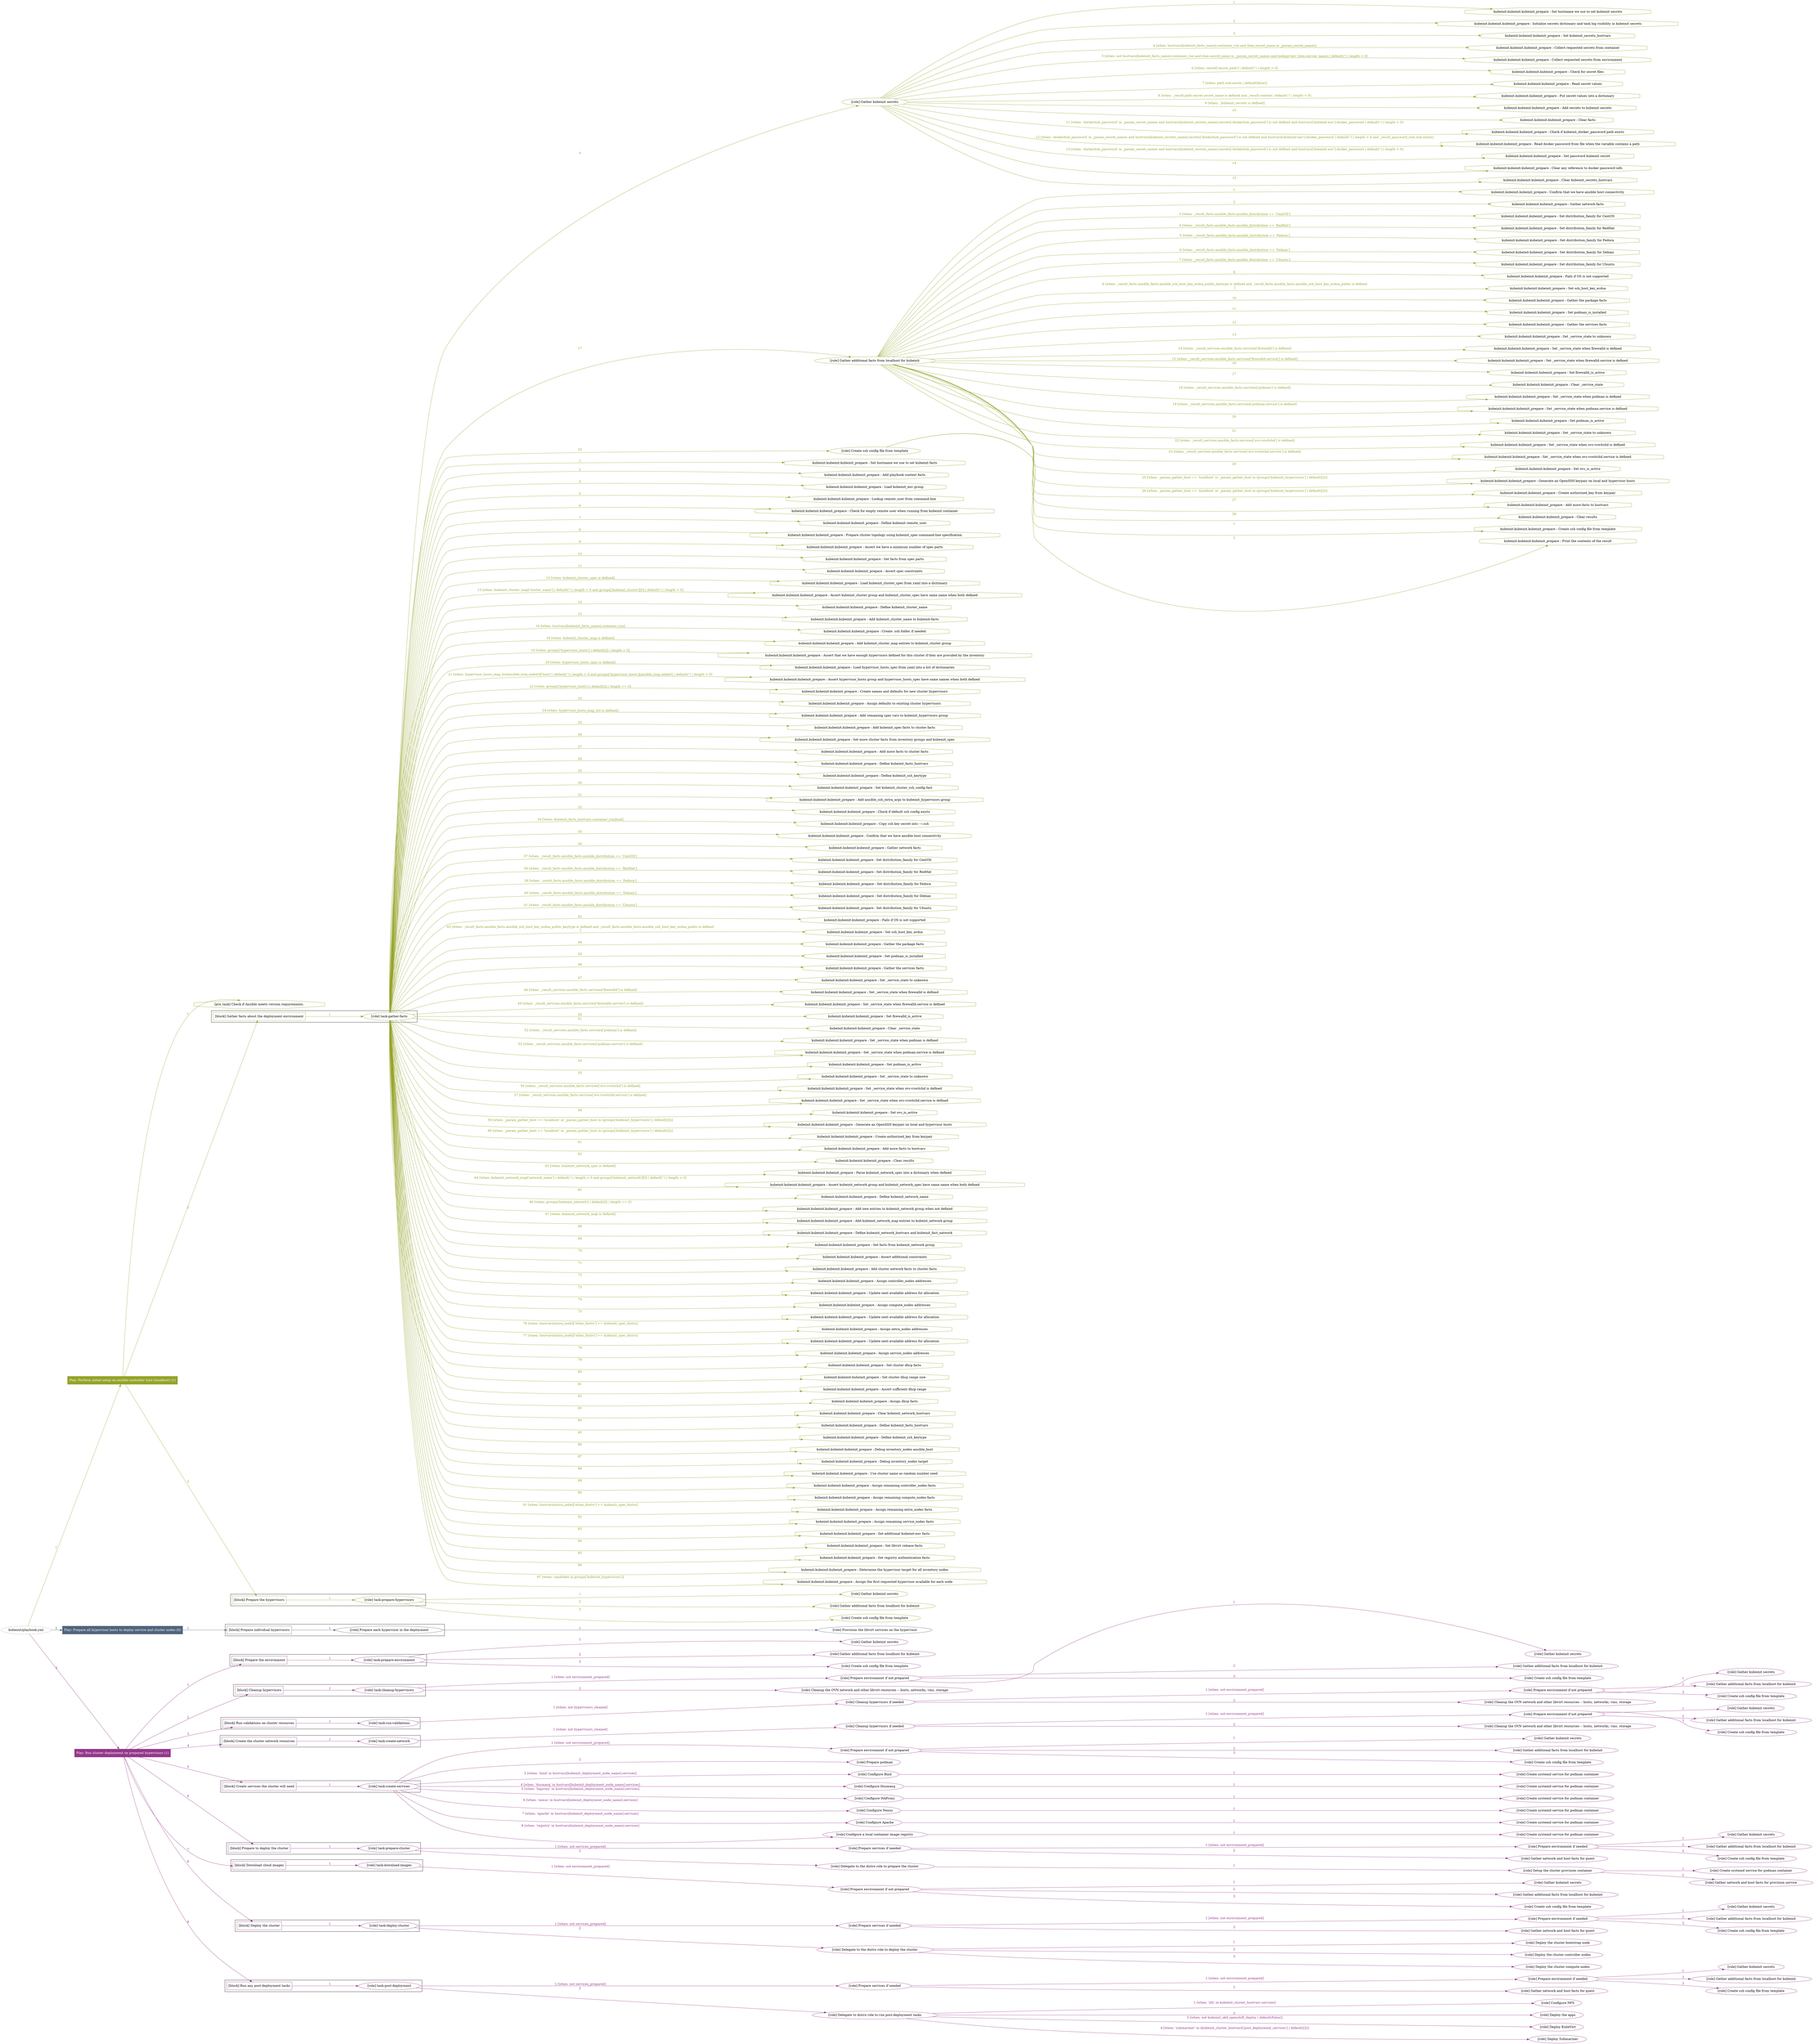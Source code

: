 digraph {
	graph [concentrate=true ordering=in rankdir=LR ratio=fill]
	edge [esep=5 sep=10]
	"kubeinit/playbook.yml" [id=root_node style=dotted]
	play_bac1a89a [label="Play: Perform initial setup on ansible-controller host (localhost) (1)" color="#95a329" fontcolor="#ffffff" id=play_bac1a89a shape=box style=filled tooltip=localhost]
	"kubeinit/playbook.yml" -> play_bac1a89a [label="1 " color="#95a329" fontcolor="#95a329" id=edge_fb8d7052 labeltooltip="1 " tooltip="1 "]
	subgraph "Gather kubeinit secrets" {
		role_95b78754 [label="[role] Gather kubeinit secrets" color="#95a329" id=role_95b78754 tooltip="Gather kubeinit secrets"]
		task_d708ac35 [label="kubeinit.kubeinit.kubeinit_prepare : Set hostname we use to set kubeinit secrets" color="#95a329" id=task_d708ac35 shape=octagon tooltip="kubeinit.kubeinit.kubeinit_prepare : Set hostname we use to set kubeinit secrets"]
		role_95b78754 -> task_d708ac35 [label="1 " color="#95a329" fontcolor="#95a329" id=edge_24b131bd labeltooltip="1 " tooltip="1 "]
		task_2ac8a854 [label="kubeinit.kubeinit.kubeinit_prepare : Initialize secrets dictionary and task log visibility in kubeinit secrets" color="#95a329" id=task_2ac8a854 shape=octagon tooltip="kubeinit.kubeinit.kubeinit_prepare : Initialize secrets dictionary and task log visibility in kubeinit secrets"]
		role_95b78754 -> task_2ac8a854 [label="2 " color="#95a329" fontcolor="#95a329" id=edge_a9a72ff1 labeltooltip="2 " tooltip="2 "]
		task_9bb3e9f1 [label="kubeinit.kubeinit.kubeinit_prepare : Set kubeinit_secrets_hostvars" color="#95a329" id=task_9bb3e9f1 shape=octagon tooltip="kubeinit.kubeinit.kubeinit_prepare : Set kubeinit_secrets_hostvars"]
		role_95b78754 -> task_9bb3e9f1 [label="3 " color="#95a329" fontcolor="#95a329" id=edge_03e3c200 labeltooltip="3 " tooltip="3 "]
		task_a3ad694e [label="kubeinit.kubeinit.kubeinit_prepare : Collect requested secrets from container" color="#95a329" id=task_a3ad694e shape=octagon tooltip="kubeinit.kubeinit.kubeinit_prepare : Collect requested secrets from container"]
		role_95b78754 -> task_a3ad694e [label="4 [when: hostvars[kubeinit_facts_name].container_run and item.secret_name in _param_secret_names]" color="#95a329" fontcolor="#95a329" id=edge_2ebaff73 labeltooltip="4 [when: hostvars[kubeinit_facts_name].container_run and item.secret_name in _param_secret_names]" tooltip="4 [when: hostvars[kubeinit_facts_name].container_run and item.secret_name in _param_secret_names]"]
		task_649ccc16 [label="kubeinit.kubeinit.kubeinit_prepare : Collect requested secrets from environment" color="#95a329" id=task_649ccc16 shape=octagon tooltip="kubeinit.kubeinit.kubeinit_prepare : Collect requested secrets from environment"]
		role_95b78754 -> task_649ccc16 [label="5 [when: not hostvars[kubeinit_facts_name].container_run and item.secret_name in _param_secret_names and lookup('env',item.envvar_name) | default('') | length > 0]" color="#95a329" fontcolor="#95a329" id=edge_fa5c84e9 labeltooltip="5 [when: not hostvars[kubeinit_facts_name].container_run and item.secret_name in _param_secret_names and lookup('env',item.envvar_name) | default('') | length > 0]" tooltip="5 [when: not hostvars[kubeinit_facts_name].container_run and item.secret_name in _param_secret_names and lookup('env',item.envvar_name) | default('') | length > 0]"]
		task_24872d7d [label="kubeinit.kubeinit.kubeinit_prepare : Check for secret files" color="#95a329" id=task_24872d7d shape=octagon tooltip="kubeinit.kubeinit.kubeinit_prepare : Check for secret files"]
		role_95b78754 -> task_24872d7d [label="6 [when: secret['secret_path'] | default('') | length > 0]" color="#95a329" fontcolor="#95a329" id=edge_d36dba68 labeltooltip="6 [when: secret['secret_path'] | default('') | length > 0]" tooltip="6 [when: secret['secret_path'] | default('') | length > 0]"]
		task_07d22cfc [label="kubeinit.kubeinit.kubeinit_prepare : Read secret values" color="#95a329" id=task_07d22cfc shape=octagon tooltip="kubeinit.kubeinit.kubeinit_prepare : Read secret values"]
		role_95b78754 -> task_07d22cfc [label="7 [when: path.stat.exists | default(false)]" color="#95a329" fontcolor="#95a329" id=edge_ba88fe9c labeltooltip="7 [when: path.stat.exists | default(false)]" tooltip="7 [when: path.stat.exists | default(false)]"]
		task_38d7ad0f [label="kubeinit.kubeinit.kubeinit_prepare : Put secret values into a dictionary" color="#95a329" id=task_38d7ad0f shape=octagon tooltip="kubeinit.kubeinit.kubeinit_prepare : Put secret values into a dictionary"]
		role_95b78754 -> task_38d7ad0f [label="8 [when: _result.path.secret.secret_name is defined and _result.content | default('') | length > 0]" color="#95a329" fontcolor="#95a329" id=edge_67a89b18 labeltooltip="8 [when: _result.path.secret.secret_name is defined and _result.content | default('') | length > 0]" tooltip="8 [when: _result.path.secret.secret_name is defined and _result.content | default('') | length > 0]"]
		task_1cbfee40 [label="kubeinit.kubeinit.kubeinit_prepare : Add secrets to kubeinit secrets" color="#95a329" id=task_1cbfee40 shape=octagon tooltip="kubeinit.kubeinit.kubeinit_prepare : Add secrets to kubeinit secrets"]
		role_95b78754 -> task_1cbfee40 [label="9 [when: _kubeinit_secrets is defined]" color="#95a329" fontcolor="#95a329" id=edge_01866ab3 labeltooltip="9 [when: _kubeinit_secrets is defined]" tooltip="9 [when: _kubeinit_secrets is defined]"]
		task_80ed645d [label="kubeinit.kubeinit.kubeinit_prepare : Clear facts" color="#95a329" id=task_80ed645d shape=octagon tooltip="kubeinit.kubeinit.kubeinit_prepare : Clear facts"]
		role_95b78754 -> task_80ed645d [label="10 " color="#95a329" fontcolor="#95a329" id=edge_3de1dda2 labeltooltip="10 " tooltip="10 "]
		task_02c3a1c2 [label="kubeinit.kubeinit.kubeinit_prepare : Check if kubeinit_docker_password path exists" color="#95a329" id=task_02c3a1c2 shape=octagon tooltip="kubeinit.kubeinit.kubeinit_prepare : Check if kubeinit_docker_password path exists"]
		role_95b78754 -> task_02c3a1c2 [label="11 [when: 'dockerhub_password' in _param_secret_names and hostvars[kubeinit_secrets_name].secrets['dockerhub_password'] is not defined and hostvars['kubeinit-env'].docker_password | default('') | length > 0]" color="#95a329" fontcolor="#95a329" id=edge_38869d74 labeltooltip="11 [when: 'dockerhub_password' in _param_secret_names and hostvars[kubeinit_secrets_name].secrets['dockerhub_password'] is not defined and hostvars['kubeinit-env'].docker_password | default('') | length > 0]" tooltip="11 [when: 'dockerhub_password' in _param_secret_names and hostvars[kubeinit_secrets_name].secrets['dockerhub_password'] is not defined and hostvars['kubeinit-env'].docker_password | default('') | length > 0]"]
		task_95a24194 [label="kubeinit.kubeinit.kubeinit_prepare : Read docker password from file when the variable contains a path" color="#95a329" id=task_95a24194 shape=octagon tooltip="kubeinit.kubeinit.kubeinit_prepare : Read docker password from file when the variable contains a path"]
		role_95b78754 -> task_95a24194 [label="12 [when: 'dockerhub_password' in _param_secret_names and hostvars[kubeinit_secrets_name].secrets['dockerhub_password'] is not defined and hostvars['kubeinit-env'].docker_password | default('') | length > 0 and _result_password_stat.stat.exists]" color="#95a329" fontcolor="#95a329" id=edge_d3baa626 labeltooltip="12 [when: 'dockerhub_password' in _param_secret_names and hostvars[kubeinit_secrets_name].secrets['dockerhub_password'] is not defined and hostvars['kubeinit-env'].docker_password | default('') | length > 0 and _result_password_stat.stat.exists]" tooltip="12 [when: 'dockerhub_password' in _param_secret_names and hostvars[kubeinit_secrets_name].secrets['dockerhub_password'] is not defined and hostvars['kubeinit-env'].docker_password | default('') | length > 0 and _result_password_stat.stat.exists]"]
		task_b710d826 [label="kubeinit.kubeinit.kubeinit_prepare : Set password kubeinit secret" color="#95a329" id=task_b710d826 shape=octagon tooltip="kubeinit.kubeinit.kubeinit_prepare : Set password kubeinit secret"]
		role_95b78754 -> task_b710d826 [label="13 [when: 'dockerhub_password' in _param_secret_names and hostvars[kubeinit_secrets_name].secrets['dockerhub_password'] is not defined and hostvars['kubeinit-env'].docker_password | default('') | length > 0]" color="#95a329" fontcolor="#95a329" id=edge_d1d1fe09 labeltooltip="13 [when: 'dockerhub_password' in _param_secret_names and hostvars[kubeinit_secrets_name].secrets['dockerhub_password'] is not defined and hostvars['kubeinit-env'].docker_password | default('') | length > 0]" tooltip="13 [when: 'dockerhub_password' in _param_secret_names and hostvars[kubeinit_secrets_name].secrets['dockerhub_password'] is not defined and hostvars['kubeinit-env'].docker_password | default('') | length > 0]"]
		task_b4f00a5e [label="kubeinit.kubeinit.kubeinit_prepare : Clear any reference to docker password info" color="#95a329" id=task_b4f00a5e shape=octagon tooltip="kubeinit.kubeinit.kubeinit_prepare : Clear any reference to docker password info"]
		role_95b78754 -> task_b4f00a5e [label="14 " color="#95a329" fontcolor="#95a329" id=edge_25d2b583 labeltooltip="14 " tooltip="14 "]
		task_c022bb11 [label="kubeinit.kubeinit.kubeinit_prepare : Clear kubeinit_secrets_hostvars" color="#95a329" id=task_c022bb11 shape=octagon tooltip="kubeinit.kubeinit.kubeinit_prepare : Clear kubeinit_secrets_hostvars"]
		role_95b78754 -> task_c022bb11 [label="15 " color="#95a329" fontcolor="#95a329" id=edge_cf156eea labeltooltip="15 " tooltip="15 "]
	}
	subgraph "Gather additional facts from localhost for kubeinit" {
		role_910be560 [label="[role] Gather additional facts from localhost for kubeinit" color="#95a329" id=role_910be560 tooltip="Gather additional facts from localhost for kubeinit"]
		task_0dab6bfb [label="kubeinit.kubeinit.kubeinit_prepare : Confirm that we have ansible host connectivity" color="#95a329" id=task_0dab6bfb shape=octagon tooltip="kubeinit.kubeinit.kubeinit_prepare : Confirm that we have ansible host connectivity"]
		role_910be560 -> task_0dab6bfb [label="1 " color="#95a329" fontcolor="#95a329" id=edge_cae482e1 labeltooltip="1 " tooltip="1 "]
		task_45ca5bb7 [label="kubeinit.kubeinit.kubeinit_prepare : Gather network facts" color="#95a329" id=task_45ca5bb7 shape=octagon tooltip="kubeinit.kubeinit.kubeinit_prepare : Gather network facts"]
		role_910be560 -> task_45ca5bb7 [label="2 " color="#95a329" fontcolor="#95a329" id=edge_0258232e labeltooltip="2 " tooltip="2 "]
		task_345e776a [label="kubeinit.kubeinit.kubeinit_prepare : Set distribution_family for CentOS" color="#95a329" id=task_345e776a shape=octagon tooltip="kubeinit.kubeinit.kubeinit_prepare : Set distribution_family for CentOS"]
		role_910be560 -> task_345e776a [label="3 [when: _result_facts.ansible_facts.ansible_distribution == 'CentOS']" color="#95a329" fontcolor="#95a329" id=edge_4a7d8aa1 labeltooltip="3 [when: _result_facts.ansible_facts.ansible_distribution == 'CentOS']" tooltip="3 [when: _result_facts.ansible_facts.ansible_distribution == 'CentOS']"]
		task_0d344100 [label="kubeinit.kubeinit.kubeinit_prepare : Set distribution_family for RedHat" color="#95a329" id=task_0d344100 shape=octagon tooltip="kubeinit.kubeinit.kubeinit_prepare : Set distribution_family for RedHat"]
		role_910be560 -> task_0d344100 [label="4 [when: _result_facts.ansible_facts.ansible_distribution == 'RedHat']" color="#95a329" fontcolor="#95a329" id=edge_d408a86c labeltooltip="4 [when: _result_facts.ansible_facts.ansible_distribution == 'RedHat']" tooltip="4 [when: _result_facts.ansible_facts.ansible_distribution == 'RedHat']"]
		task_ec18c9be [label="kubeinit.kubeinit.kubeinit_prepare : Set distribution_family for Fedora" color="#95a329" id=task_ec18c9be shape=octagon tooltip="kubeinit.kubeinit.kubeinit_prepare : Set distribution_family for Fedora"]
		role_910be560 -> task_ec18c9be [label="5 [when: _result_facts.ansible_facts.ansible_distribution == 'Fedora']" color="#95a329" fontcolor="#95a329" id=edge_316402fd labeltooltip="5 [when: _result_facts.ansible_facts.ansible_distribution == 'Fedora']" tooltip="5 [when: _result_facts.ansible_facts.ansible_distribution == 'Fedora']"]
		task_3dd5c1d1 [label="kubeinit.kubeinit.kubeinit_prepare : Set distribution_family for Debian" color="#95a329" id=task_3dd5c1d1 shape=octagon tooltip="kubeinit.kubeinit.kubeinit_prepare : Set distribution_family for Debian"]
		role_910be560 -> task_3dd5c1d1 [label="6 [when: _result_facts.ansible_facts.ansible_distribution == 'Debian']" color="#95a329" fontcolor="#95a329" id=edge_687ff25a labeltooltip="6 [when: _result_facts.ansible_facts.ansible_distribution == 'Debian']" tooltip="6 [when: _result_facts.ansible_facts.ansible_distribution == 'Debian']"]
		task_a55b5489 [label="kubeinit.kubeinit.kubeinit_prepare : Set distribution_family for Ubuntu" color="#95a329" id=task_a55b5489 shape=octagon tooltip="kubeinit.kubeinit.kubeinit_prepare : Set distribution_family for Ubuntu"]
		role_910be560 -> task_a55b5489 [label="7 [when: _result_facts.ansible_facts.ansible_distribution == 'Ubuntu']" color="#95a329" fontcolor="#95a329" id=edge_778131a6 labeltooltip="7 [when: _result_facts.ansible_facts.ansible_distribution == 'Ubuntu']" tooltip="7 [when: _result_facts.ansible_facts.ansible_distribution == 'Ubuntu']"]
		task_597ca24e [label="kubeinit.kubeinit.kubeinit_prepare : Fails if OS is not supported" color="#95a329" id=task_597ca24e shape=octagon tooltip="kubeinit.kubeinit.kubeinit_prepare : Fails if OS is not supported"]
		role_910be560 -> task_597ca24e [label="8 " color="#95a329" fontcolor="#95a329" id=edge_3f5f6587 labeltooltip="8 " tooltip="8 "]
		task_27510436 [label="kubeinit.kubeinit.kubeinit_prepare : Set ssh_host_key_ecdsa" color="#95a329" id=task_27510436 shape=octagon tooltip="kubeinit.kubeinit.kubeinit_prepare : Set ssh_host_key_ecdsa"]
		role_910be560 -> task_27510436 [label="9 [when: _result_facts.ansible_facts.ansible_ssh_host_key_ecdsa_public_keytype is defined and _result_facts.ansible_facts.ansible_ssh_host_key_ecdsa_public is defined
]" color="#95a329" fontcolor="#95a329" id=edge_96df14e5 labeltooltip="9 [when: _result_facts.ansible_facts.ansible_ssh_host_key_ecdsa_public_keytype is defined and _result_facts.ansible_facts.ansible_ssh_host_key_ecdsa_public is defined
]" tooltip="9 [when: _result_facts.ansible_facts.ansible_ssh_host_key_ecdsa_public_keytype is defined and _result_facts.ansible_facts.ansible_ssh_host_key_ecdsa_public is defined
]"]
		task_7dfa7a50 [label="kubeinit.kubeinit.kubeinit_prepare : Gather the package facts" color="#95a329" id=task_7dfa7a50 shape=octagon tooltip="kubeinit.kubeinit.kubeinit_prepare : Gather the package facts"]
		role_910be560 -> task_7dfa7a50 [label="10 " color="#95a329" fontcolor="#95a329" id=edge_ffce641c labeltooltip="10 " tooltip="10 "]
		task_be644591 [label="kubeinit.kubeinit.kubeinit_prepare : Set podman_is_installed" color="#95a329" id=task_be644591 shape=octagon tooltip="kubeinit.kubeinit.kubeinit_prepare : Set podman_is_installed"]
		role_910be560 -> task_be644591 [label="11 " color="#95a329" fontcolor="#95a329" id=edge_5b949715 labeltooltip="11 " tooltip="11 "]
		task_1c8e4044 [label="kubeinit.kubeinit.kubeinit_prepare : Gather the services facts" color="#95a329" id=task_1c8e4044 shape=octagon tooltip="kubeinit.kubeinit.kubeinit_prepare : Gather the services facts"]
		role_910be560 -> task_1c8e4044 [label="12 " color="#95a329" fontcolor="#95a329" id=edge_c75c54a6 labeltooltip="12 " tooltip="12 "]
		task_6ba597b0 [label="kubeinit.kubeinit.kubeinit_prepare : Set _service_state to unknown" color="#95a329" id=task_6ba597b0 shape=octagon tooltip="kubeinit.kubeinit.kubeinit_prepare : Set _service_state to unknown"]
		role_910be560 -> task_6ba597b0 [label="13 " color="#95a329" fontcolor="#95a329" id=edge_13de48f7 labeltooltip="13 " tooltip="13 "]
		task_45258ece [label="kubeinit.kubeinit.kubeinit_prepare : Set _service_state when firewalld is defined" color="#95a329" id=task_45258ece shape=octagon tooltip="kubeinit.kubeinit.kubeinit_prepare : Set _service_state when firewalld is defined"]
		role_910be560 -> task_45258ece [label="14 [when: _result_services.ansible_facts.services['firewalld'] is defined]" color="#95a329" fontcolor="#95a329" id=edge_06c3c9a9 labeltooltip="14 [when: _result_services.ansible_facts.services['firewalld'] is defined]" tooltip="14 [when: _result_services.ansible_facts.services['firewalld'] is defined]"]
		task_c1a6ba55 [label="kubeinit.kubeinit.kubeinit_prepare : Set _service_state when firewalld.service is defined" color="#95a329" id=task_c1a6ba55 shape=octagon tooltip="kubeinit.kubeinit.kubeinit_prepare : Set _service_state when firewalld.service is defined"]
		role_910be560 -> task_c1a6ba55 [label="15 [when: _result_services.ansible_facts.services['firewalld.service'] is defined]" color="#95a329" fontcolor="#95a329" id=edge_f222ec08 labeltooltip="15 [when: _result_services.ansible_facts.services['firewalld.service'] is defined]" tooltip="15 [when: _result_services.ansible_facts.services['firewalld.service'] is defined]"]
		task_0f83d52e [label="kubeinit.kubeinit.kubeinit_prepare : Set firewalld_is_active" color="#95a329" id=task_0f83d52e shape=octagon tooltip="kubeinit.kubeinit.kubeinit_prepare : Set firewalld_is_active"]
		role_910be560 -> task_0f83d52e [label="16 " color="#95a329" fontcolor="#95a329" id=edge_9ae86c62 labeltooltip="16 " tooltip="16 "]
		task_84e69bc0 [label="kubeinit.kubeinit.kubeinit_prepare : Clear _service_state" color="#95a329" id=task_84e69bc0 shape=octagon tooltip="kubeinit.kubeinit.kubeinit_prepare : Clear _service_state"]
		role_910be560 -> task_84e69bc0 [label="17 " color="#95a329" fontcolor="#95a329" id=edge_127ffca2 labeltooltip="17 " tooltip="17 "]
		task_2f3a1015 [label="kubeinit.kubeinit.kubeinit_prepare : Set _service_state when podman is defined" color="#95a329" id=task_2f3a1015 shape=octagon tooltip="kubeinit.kubeinit.kubeinit_prepare : Set _service_state when podman is defined"]
		role_910be560 -> task_2f3a1015 [label="18 [when: _result_services.ansible_facts.services['podman'] is defined]" color="#95a329" fontcolor="#95a329" id=edge_be7aa955 labeltooltip="18 [when: _result_services.ansible_facts.services['podman'] is defined]" tooltip="18 [when: _result_services.ansible_facts.services['podman'] is defined]"]
		task_49d8cdd9 [label="kubeinit.kubeinit.kubeinit_prepare : Set _service_state when podman.service is defined" color="#95a329" id=task_49d8cdd9 shape=octagon tooltip="kubeinit.kubeinit.kubeinit_prepare : Set _service_state when podman.service is defined"]
		role_910be560 -> task_49d8cdd9 [label="19 [when: _result_services.ansible_facts.services['podman.service'] is defined]" color="#95a329" fontcolor="#95a329" id=edge_21ad7fb6 labeltooltip="19 [when: _result_services.ansible_facts.services['podman.service'] is defined]" tooltip="19 [when: _result_services.ansible_facts.services['podman.service'] is defined]"]
		task_d85d50e4 [label="kubeinit.kubeinit.kubeinit_prepare : Set podman_is_active" color="#95a329" id=task_d85d50e4 shape=octagon tooltip="kubeinit.kubeinit.kubeinit_prepare : Set podman_is_active"]
		role_910be560 -> task_d85d50e4 [label="20 " color="#95a329" fontcolor="#95a329" id=edge_292f247d labeltooltip="20 " tooltip="20 "]
		task_e1df4480 [label="kubeinit.kubeinit.kubeinit_prepare : Set _service_state to unknown" color="#95a329" id=task_e1df4480 shape=octagon tooltip="kubeinit.kubeinit.kubeinit_prepare : Set _service_state to unknown"]
		role_910be560 -> task_e1df4480 [label="21 " color="#95a329" fontcolor="#95a329" id=edge_f3420340 labeltooltip="21 " tooltip="21 "]
		task_58418727 [label="kubeinit.kubeinit.kubeinit_prepare : Set _service_state when ovs-vswitchd is defined" color="#95a329" id=task_58418727 shape=octagon tooltip="kubeinit.kubeinit.kubeinit_prepare : Set _service_state when ovs-vswitchd is defined"]
		role_910be560 -> task_58418727 [label="22 [when: _result_services.ansible_facts.services['ovs-vswitchd'] is defined]" color="#95a329" fontcolor="#95a329" id=edge_c0d1f970 labeltooltip="22 [when: _result_services.ansible_facts.services['ovs-vswitchd'] is defined]" tooltip="22 [when: _result_services.ansible_facts.services['ovs-vswitchd'] is defined]"]
		task_90b6ccb7 [label="kubeinit.kubeinit.kubeinit_prepare : Set _service_state when ovs-vswitchd.service is defined" color="#95a329" id=task_90b6ccb7 shape=octagon tooltip="kubeinit.kubeinit.kubeinit_prepare : Set _service_state when ovs-vswitchd.service is defined"]
		role_910be560 -> task_90b6ccb7 [label="23 [when: _result_services.ansible_facts.services['ovs-vswitchd.service'] is defined]" color="#95a329" fontcolor="#95a329" id=edge_2143a24c labeltooltip="23 [when: _result_services.ansible_facts.services['ovs-vswitchd.service'] is defined]" tooltip="23 [when: _result_services.ansible_facts.services['ovs-vswitchd.service'] is defined]"]
		task_c8596f21 [label="kubeinit.kubeinit.kubeinit_prepare : Set ovs_is_active" color="#95a329" id=task_c8596f21 shape=octagon tooltip="kubeinit.kubeinit.kubeinit_prepare : Set ovs_is_active"]
		role_910be560 -> task_c8596f21 [label="24 " color="#95a329" fontcolor="#95a329" id=edge_06c620cc labeltooltip="24 " tooltip="24 "]
		task_0c2b7bd2 [label="kubeinit.kubeinit.kubeinit_prepare : Generate an OpenSSH keypair on local and hypervisor hosts" color="#95a329" id=task_0c2b7bd2 shape=octagon tooltip="kubeinit.kubeinit.kubeinit_prepare : Generate an OpenSSH keypair on local and hypervisor hosts"]
		role_910be560 -> task_0c2b7bd2 [label="25 [when: _param_gather_host == 'localhost' or _param_gather_host in (groups['kubeinit_hypervisors'] | default([]))]" color="#95a329" fontcolor="#95a329" id=edge_7e1db6e7 labeltooltip="25 [when: _param_gather_host == 'localhost' or _param_gather_host in (groups['kubeinit_hypervisors'] | default([]))]" tooltip="25 [when: _param_gather_host == 'localhost' or _param_gather_host in (groups['kubeinit_hypervisors'] | default([]))]"]
		task_1fef562b [label="kubeinit.kubeinit.kubeinit_prepare : Create authorized_key from keypair" color="#95a329" id=task_1fef562b shape=octagon tooltip="kubeinit.kubeinit.kubeinit_prepare : Create authorized_key from keypair"]
		role_910be560 -> task_1fef562b [label="26 [when: _param_gather_host == 'localhost' or _param_gather_host in (groups['kubeinit_hypervisors'] | default([]))]" color="#95a329" fontcolor="#95a329" id=edge_5048075b labeltooltip="26 [when: _param_gather_host == 'localhost' or _param_gather_host in (groups['kubeinit_hypervisors'] | default([]))]" tooltip="26 [when: _param_gather_host == 'localhost' or _param_gather_host in (groups['kubeinit_hypervisors'] | default([]))]"]
		task_8b41ed18 [label="kubeinit.kubeinit.kubeinit_prepare : Add more facts to hostvars" color="#95a329" id=task_8b41ed18 shape=octagon tooltip="kubeinit.kubeinit.kubeinit_prepare : Add more facts to hostvars"]
		role_910be560 -> task_8b41ed18 [label="27 " color="#95a329" fontcolor="#95a329" id=edge_194d333d labeltooltip="27 " tooltip="27 "]
		task_90456f99 [label="kubeinit.kubeinit.kubeinit_prepare : Clear results" color="#95a329" id=task_90456f99 shape=octagon tooltip="kubeinit.kubeinit.kubeinit_prepare : Clear results"]
		role_910be560 -> task_90456f99 [label="28 " color="#95a329" fontcolor="#95a329" id=edge_b44af2d4 labeltooltip="28 " tooltip="28 "]
	}
	subgraph "Create ssh config file from template" {
		role_4fb1444a [label="[role] Create ssh config file from template" color="#95a329" id=role_4fb1444a tooltip="Create ssh config file from template"]
		task_7a17a17e [label="kubeinit.kubeinit.kubeinit_prepare : Create ssh config file from template" color="#95a329" id=task_7a17a17e shape=octagon tooltip="kubeinit.kubeinit.kubeinit_prepare : Create ssh config file from template"]
		role_4fb1444a -> task_7a17a17e [label="1 " color="#95a329" fontcolor="#95a329" id=edge_9785ce4d labeltooltip="1 " tooltip="1 "]
		task_6c4ca77f [label="kubeinit.kubeinit.kubeinit_prepare : Print the contents of the result" color="#95a329" id=task_6c4ca77f shape=octagon tooltip="kubeinit.kubeinit.kubeinit_prepare : Print the contents of the result"]
		role_4fb1444a -> task_6c4ca77f [label="2 " color="#95a329" fontcolor="#95a329" id=edge_57b344c5 labeltooltip="2 " tooltip="2 "]
	}
	subgraph "task-gather-facts" {
		role_4854c663 [label="[role] task-gather-facts" color="#95a329" id=role_4854c663 tooltip="task-gather-facts"]
		task_6b063efc [label="kubeinit.kubeinit.kubeinit_prepare : Set hostname we use to set kubeinit facts" color="#95a329" id=task_6b063efc shape=octagon tooltip="kubeinit.kubeinit.kubeinit_prepare : Set hostname we use to set kubeinit facts"]
		role_4854c663 -> task_6b063efc [label="1 " color="#95a329" fontcolor="#95a329" id=edge_3c452ec8 labeltooltip="1 " tooltip="1 "]
		task_105470aa [label="kubeinit.kubeinit.kubeinit_prepare : Add playbook context facts" color="#95a329" id=task_105470aa shape=octagon tooltip="kubeinit.kubeinit.kubeinit_prepare : Add playbook context facts"]
		role_4854c663 -> task_105470aa [label="2 " color="#95a329" fontcolor="#95a329" id=edge_aeb4c1d3 labeltooltip="2 " tooltip="2 "]
		task_4703dd50 [label="kubeinit.kubeinit.kubeinit_prepare : Load kubeinit_env group" color="#95a329" id=task_4703dd50 shape=octagon tooltip="kubeinit.kubeinit.kubeinit_prepare : Load kubeinit_env group"]
		role_4854c663 -> task_4703dd50 [label="3 " color="#95a329" fontcolor="#95a329" id=edge_4f1c571e labeltooltip="3 " tooltip="3 "]
		role_4854c663 -> role_95b78754 [label="4 " color="#95a329" fontcolor="#95a329" id=edge_3440623b labeltooltip="4 " tooltip="4 "]
		task_1f293cda [label="kubeinit.kubeinit.kubeinit_prepare : Lookup remote_user from command-line" color="#95a329" id=task_1f293cda shape=octagon tooltip="kubeinit.kubeinit.kubeinit_prepare : Lookup remote_user from command-line"]
		role_4854c663 -> task_1f293cda [label="5 " color="#95a329" fontcolor="#95a329" id=edge_26706b6f labeltooltip="5 " tooltip="5 "]
		task_26a3e400 [label="kubeinit.kubeinit.kubeinit_prepare : Check for empty remote user when running from kubeinit container" color="#95a329" id=task_26a3e400 shape=octagon tooltip="kubeinit.kubeinit.kubeinit_prepare : Check for empty remote user when running from kubeinit container"]
		role_4854c663 -> task_26a3e400 [label="6 " color="#95a329" fontcolor="#95a329" id=edge_d5e155e9 labeltooltip="6 " tooltip="6 "]
		task_0d2546ca [label="kubeinit.kubeinit.kubeinit_prepare : Define kubeinit remote_user" color="#95a329" id=task_0d2546ca shape=octagon tooltip="kubeinit.kubeinit.kubeinit_prepare : Define kubeinit remote_user"]
		role_4854c663 -> task_0d2546ca [label="7 " color="#95a329" fontcolor="#95a329" id=edge_70a461d0 labeltooltip="7 " tooltip="7 "]
		task_8214b4e5 [label="kubeinit.kubeinit.kubeinit_prepare : Prepare cluster topology using kubeinit_spec command-line specification" color="#95a329" id=task_8214b4e5 shape=octagon tooltip="kubeinit.kubeinit.kubeinit_prepare : Prepare cluster topology using kubeinit_spec command-line specification"]
		role_4854c663 -> task_8214b4e5 [label="8 " color="#95a329" fontcolor="#95a329" id=edge_ccf0e496 labeltooltip="8 " tooltip="8 "]
		task_7b96c2f2 [label="kubeinit.kubeinit.kubeinit_prepare : Assert we have a minimum number of spec parts" color="#95a329" id=task_7b96c2f2 shape=octagon tooltip="kubeinit.kubeinit.kubeinit_prepare : Assert we have a minimum number of spec parts"]
		role_4854c663 -> task_7b96c2f2 [label="9 " color="#95a329" fontcolor="#95a329" id=edge_64650ea8 labeltooltip="9 " tooltip="9 "]
		task_8a2bbf0f [label="kubeinit.kubeinit.kubeinit_prepare : Set facts from spec parts" color="#95a329" id=task_8a2bbf0f shape=octagon tooltip="kubeinit.kubeinit.kubeinit_prepare : Set facts from spec parts"]
		role_4854c663 -> task_8a2bbf0f [label="10 " color="#95a329" fontcolor="#95a329" id=edge_0eaceca6 labeltooltip="10 " tooltip="10 "]
		task_924940bd [label="kubeinit.kubeinit.kubeinit_prepare : Assert spec constraints" color="#95a329" id=task_924940bd shape=octagon tooltip="kubeinit.kubeinit.kubeinit_prepare : Assert spec constraints"]
		role_4854c663 -> task_924940bd [label="11 " color="#95a329" fontcolor="#95a329" id=edge_3eea3693 labeltooltip="11 " tooltip="11 "]
		task_e43c83b2 [label="kubeinit.kubeinit.kubeinit_prepare : Load kubeinit_cluster_spec from yaml into a dictionary" color="#95a329" id=task_e43c83b2 shape=octagon tooltip="kubeinit.kubeinit.kubeinit_prepare : Load kubeinit_cluster_spec from yaml into a dictionary"]
		role_4854c663 -> task_e43c83b2 [label="12 [when: kubeinit_cluster_spec is defined]" color="#95a329" fontcolor="#95a329" id=edge_7ef579ca labeltooltip="12 [when: kubeinit_cluster_spec is defined]" tooltip="12 [when: kubeinit_cluster_spec is defined]"]
		task_6c670fcb [label="kubeinit.kubeinit.kubeinit_prepare : Assert kubeinit_cluster group and kubeinit_cluster_spec have same name when both defined" color="#95a329" id=task_6c670fcb shape=octagon tooltip="kubeinit.kubeinit.kubeinit_prepare : Assert kubeinit_cluster group and kubeinit_cluster_spec have same name when both defined"]
		role_4854c663 -> task_6c670fcb [label="13 [when: kubeinit_cluster_map['cluster_name'] | default('') | length > 0 and groups['kubeinit_cluster'][0] | default('') | length > 0]" color="#95a329" fontcolor="#95a329" id=edge_e97632ad labeltooltip="13 [when: kubeinit_cluster_map['cluster_name'] | default('') | length > 0 and groups['kubeinit_cluster'][0] | default('') | length > 0]" tooltip="13 [when: kubeinit_cluster_map['cluster_name'] | default('') | length > 0 and groups['kubeinit_cluster'][0] | default('') | length > 0]"]
		task_7ea329cf [label="kubeinit.kubeinit.kubeinit_prepare : Define kubeinit_cluster_name" color="#95a329" id=task_7ea329cf shape=octagon tooltip="kubeinit.kubeinit.kubeinit_prepare : Define kubeinit_cluster_name"]
		role_4854c663 -> task_7ea329cf [label="14 " color="#95a329" fontcolor="#95a329" id=edge_cdda7b44 labeltooltip="14 " tooltip="14 "]
		task_d2a229cd [label="kubeinit.kubeinit.kubeinit_prepare : Add kubeinit_cluster_name to kubeinit-facts" color="#95a329" id=task_d2a229cd shape=octagon tooltip="kubeinit.kubeinit.kubeinit_prepare : Add kubeinit_cluster_name to kubeinit-facts"]
		role_4854c663 -> task_d2a229cd [label="15 " color="#95a329" fontcolor="#95a329" id=edge_0b224bcf labeltooltip="15 " tooltip="15 "]
		task_eff005d6 [label="kubeinit.kubeinit.kubeinit_prepare : Create .ssh folder if needed" color="#95a329" id=task_eff005d6 shape=octagon tooltip="kubeinit.kubeinit.kubeinit_prepare : Create .ssh folder if needed"]
		role_4854c663 -> task_eff005d6 [label="16 [when: hostvars[kubeinit_facts_name].container_run]" color="#95a329" fontcolor="#95a329" id=edge_b37eaff9 labeltooltip="16 [when: hostvars[kubeinit_facts_name].container_run]" tooltip="16 [when: hostvars[kubeinit_facts_name].container_run]"]
		role_4854c663 -> role_910be560 [label="17 " color="#95a329" fontcolor="#95a329" id=edge_a6dbb27e labeltooltip="17 " tooltip="17 "]
		task_1cc94147 [label="kubeinit.kubeinit.kubeinit_prepare : Add kubeinit_cluster_map entries to kubeinit_cluster group" color="#95a329" id=task_1cc94147 shape=octagon tooltip="kubeinit.kubeinit.kubeinit_prepare : Add kubeinit_cluster_map entries to kubeinit_cluster group"]
		role_4854c663 -> task_1cc94147 [label="18 [when: kubeinit_cluster_map is defined]" color="#95a329" fontcolor="#95a329" id=edge_bdc09045 labeltooltip="18 [when: kubeinit_cluster_map is defined]" tooltip="18 [when: kubeinit_cluster_map is defined]"]
		task_2d8aacde [label="kubeinit.kubeinit.kubeinit_prepare : Assert that we have enough hypervisors defined for this cluster if they are provided by the inventory" color="#95a329" id=task_2d8aacde shape=octagon tooltip="kubeinit.kubeinit.kubeinit_prepare : Assert that we have enough hypervisors defined for this cluster if they are provided by the inventory"]
		role_4854c663 -> task_2d8aacde [label="19 [when: groups['hypervisor_hosts'] | default([]) | length > 0]" color="#95a329" fontcolor="#95a329" id=edge_d18788f6 labeltooltip="19 [when: groups['hypervisor_hosts'] | default([]) | length > 0]" tooltip="19 [when: groups['hypervisor_hosts'] | default([]) | length > 0]"]
		task_3ba7b613 [label="kubeinit.kubeinit.kubeinit_prepare : Load hypervisor_hosts_spec from yaml into a list of dictionaries" color="#95a329" id=task_3ba7b613 shape=octagon tooltip="kubeinit.kubeinit.kubeinit_prepare : Load hypervisor_hosts_spec from yaml into a list of dictionaries"]
		role_4854c663 -> task_3ba7b613 [label="20 [when: hypervisor_hosts_spec is defined]" color="#95a329" fontcolor="#95a329" id=edge_5accb4bb labeltooltip="20 [when: hypervisor_hosts_spec is defined]" tooltip="20 [when: hypervisor_hosts_spec is defined]"]
		task_ab9be055 [label="kubeinit.kubeinit.kubeinit_prepare : Assert hypervisor_hosts group and hypervisor_hosts_spec have same names when both defined" color="#95a329" id=task_ab9be055 shape=octagon tooltip="kubeinit.kubeinit.kubeinit_prepare : Assert hypervisor_hosts group and hypervisor_hosts_spec have same names when both defined"]
		role_4854c663 -> task_ab9be055 [label="21 [when: hypervisor_hosts_map_list[ansible_loop.index0]['host'] | default('') | length > 0 and groups['hypervisor_hosts'][ansible_loop.index0] | default('') | length > 0]" color="#95a329" fontcolor="#95a329" id=edge_ca6abda9 labeltooltip="21 [when: hypervisor_hosts_map_list[ansible_loop.index0]['host'] | default('') | length > 0 and groups['hypervisor_hosts'][ansible_loop.index0] | default('') | length > 0]" tooltip="21 [when: hypervisor_hosts_map_list[ansible_loop.index0]['host'] | default('') | length > 0 and groups['hypervisor_hosts'][ansible_loop.index0] | default('') | length > 0]"]
		task_d46a7c62 [label="kubeinit.kubeinit.kubeinit_prepare : Create names and defaults for new cluster hypervisors" color="#95a329" id=task_d46a7c62 shape=octagon tooltip="kubeinit.kubeinit.kubeinit_prepare : Create names and defaults for new cluster hypervisors"]
		role_4854c663 -> task_d46a7c62 [label="22 [when: groups['hypervisor_hosts'] | default([]) | length == 0]" color="#95a329" fontcolor="#95a329" id=edge_170be368 labeltooltip="22 [when: groups['hypervisor_hosts'] | default([]) | length == 0]" tooltip="22 [when: groups['hypervisor_hosts'] | default([]) | length == 0]"]
		task_7e187ed3 [label="kubeinit.kubeinit.kubeinit_prepare : Assign defaults to existing cluster hypervisors" color="#95a329" id=task_7e187ed3 shape=octagon tooltip="kubeinit.kubeinit.kubeinit_prepare : Assign defaults to existing cluster hypervisors"]
		role_4854c663 -> task_7e187ed3 [label="23 " color="#95a329" fontcolor="#95a329" id=edge_5cda2940 labeltooltip="23 " tooltip="23 "]
		task_b5cadb2b [label="kubeinit.kubeinit.kubeinit_prepare : Add remaining spec vars to kubeinit_hypervisors group" color="#95a329" id=task_b5cadb2b shape=octagon tooltip="kubeinit.kubeinit.kubeinit_prepare : Add remaining spec vars to kubeinit_hypervisors group"]
		role_4854c663 -> task_b5cadb2b [label="24 [when: hypervisor_hosts_map_list is defined]" color="#95a329" fontcolor="#95a329" id=edge_a824a824 labeltooltip="24 [when: hypervisor_hosts_map_list is defined]" tooltip="24 [when: hypervisor_hosts_map_list is defined]"]
		task_a1ee4599 [label="kubeinit.kubeinit.kubeinit_prepare : Add kubeinit_spec facts to cluster facts" color="#95a329" id=task_a1ee4599 shape=octagon tooltip="kubeinit.kubeinit.kubeinit_prepare : Add kubeinit_spec facts to cluster facts"]
		role_4854c663 -> task_a1ee4599 [label="25 " color="#95a329" fontcolor="#95a329" id=edge_967acc5a labeltooltip="25 " tooltip="25 "]
		task_f04dc3f3 [label="kubeinit.kubeinit.kubeinit_prepare : Set more cluster facts from inventory groups and kubeinit_spec" color="#95a329" id=task_f04dc3f3 shape=octagon tooltip="kubeinit.kubeinit.kubeinit_prepare : Set more cluster facts from inventory groups and kubeinit_spec"]
		role_4854c663 -> task_f04dc3f3 [label="26 " color="#95a329" fontcolor="#95a329" id=edge_51705ec2 labeltooltip="26 " tooltip="26 "]
		task_bd0cdc43 [label="kubeinit.kubeinit.kubeinit_prepare : Add more facts to cluster facts" color="#95a329" id=task_bd0cdc43 shape=octagon tooltip="kubeinit.kubeinit.kubeinit_prepare : Add more facts to cluster facts"]
		role_4854c663 -> task_bd0cdc43 [label="27 " color="#95a329" fontcolor="#95a329" id=edge_ec0af844 labeltooltip="27 " tooltip="27 "]
		task_c4fa46ec [label="kubeinit.kubeinit.kubeinit_prepare : Define kubeinit_facts_hostvars" color="#95a329" id=task_c4fa46ec shape=octagon tooltip="kubeinit.kubeinit.kubeinit_prepare : Define kubeinit_facts_hostvars"]
		role_4854c663 -> task_c4fa46ec [label="28 " color="#95a329" fontcolor="#95a329" id=edge_ca54491b labeltooltip="28 " tooltip="28 "]
		task_844c0c00 [label="kubeinit.kubeinit.kubeinit_prepare : Define kubeinit_ssh_keytype" color="#95a329" id=task_844c0c00 shape=octagon tooltip="kubeinit.kubeinit.kubeinit_prepare : Define kubeinit_ssh_keytype"]
		role_4854c663 -> task_844c0c00 [label="29 " color="#95a329" fontcolor="#95a329" id=edge_8440ea28 labeltooltip="29 " tooltip="29 "]
		task_31ef98cf [label="kubeinit.kubeinit.kubeinit_prepare : Set kubeinit_cluster_ssh_config fact" color="#95a329" id=task_31ef98cf shape=octagon tooltip="kubeinit.kubeinit.kubeinit_prepare : Set kubeinit_cluster_ssh_config fact"]
		role_4854c663 -> task_31ef98cf [label="30 " color="#95a329" fontcolor="#95a329" id=edge_4b05d831 labeltooltip="30 " tooltip="30 "]
		task_3ae36933 [label="kubeinit.kubeinit.kubeinit_prepare : Add ansible_ssh_extra_args to kubeinit_hypervisors group" color="#95a329" id=task_3ae36933 shape=octagon tooltip="kubeinit.kubeinit.kubeinit_prepare : Add ansible_ssh_extra_args to kubeinit_hypervisors group"]
		role_4854c663 -> task_3ae36933 [label="31 " color="#95a329" fontcolor="#95a329" id=edge_a4c2841a labeltooltip="31 " tooltip="31 "]
		task_b4d287fc [label="kubeinit.kubeinit.kubeinit_prepare : Check if default ssh config exists" color="#95a329" id=task_b4d287fc shape=octagon tooltip="kubeinit.kubeinit.kubeinit_prepare : Check if default ssh config exists"]
		role_4854c663 -> task_b4d287fc [label="32 " color="#95a329" fontcolor="#95a329" id=edge_c3fafd58 labeltooltip="32 " tooltip="32 "]
		role_4854c663 -> role_4fb1444a [label="33 " color="#95a329" fontcolor="#95a329" id=edge_f593bdbb labeltooltip="33 " tooltip="33 "]
		task_69888d3c [label="kubeinit.kubeinit.kubeinit_prepare : Copy ssh key secret into ~/.ssh" color="#95a329" id=task_69888d3c shape=octagon tooltip="kubeinit.kubeinit.kubeinit_prepare : Copy ssh key secret into ~/.ssh"]
		role_4854c663 -> task_69888d3c [label="34 [when: kubeinit_facts_hostvars.container_run|bool]" color="#95a329" fontcolor="#95a329" id=edge_6dabf72f labeltooltip="34 [when: kubeinit_facts_hostvars.container_run|bool]" tooltip="34 [when: kubeinit_facts_hostvars.container_run|bool]"]
		task_c25d538a [label="kubeinit.kubeinit.kubeinit_prepare : Confirm that we have ansible host connectivity" color="#95a329" id=task_c25d538a shape=octagon tooltip="kubeinit.kubeinit.kubeinit_prepare : Confirm that we have ansible host connectivity"]
		role_4854c663 -> task_c25d538a [label="35 " color="#95a329" fontcolor="#95a329" id=edge_f501db8d labeltooltip="35 " tooltip="35 "]
		task_8f003dcd [label="kubeinit.kubeinit.kubeinit_prepare : Gather network facts" color="#95a329" id=task_8f003dcd shape=octagon tooltip="kubeinit.kubeinit.kubeinit_prepare : Gather network facts"]
		role_4854c663 -> task_8f003dcd [label="36 " color="#95a329" fontcolor="#95a329" id=edge_834ee234 labeltooltip="36 " tooltip="36 "]
		task_669eec17 [label="kubeinit.kubeinit.kubeinit_prepare : Set distribution_family for CentOS" color="#95a329" id=task_669eec17 shape=octagon tooltip="kubeinit.kubeinit.kubeinit_prepare : Set distribution_family for CentOS"]
		role_4854c663 -> task_669eec17 [label="37 [when: _result_facts.ansible_facts.ansible_distribution == 'CentOS']" color="#95a329" fontcolor="#95a329" id=edge_bc9e9f9c labeltooltip="37 [when: _result_facts.ansible_facts.ansible_distribution == 'CentOS']" tooltip="37 [when: _result_facts.ansible_facts.ansible_distribution == 'CentOS']"]
		task_f8ef125c [label="kubeinit.kubeinit.kubeinit_prepare : Set distribution_family for RedHat" color="#95a329" id=task_f8ef125c shape=octagon tooltip="kubeinit.kubeinit.kubeinit_prepare : Set distribution_family for RedHat"]
		role_4854c663 -> task_f8ef125c [label="38 [when: _result_facts.ansible_facts.ansible_distribution == 'RedHat']" color="#95a329" fontcolor="#95a329" id=edge_1f8f5c58 labeltooltip="38 [when: _result_facts.ansible_facts.ansible_distribution == 'RedHat']" tooltip="38 [when: _result_facts.ansible_facts.ansible_distribution == 'RedHat']"]
		task_fdd1b5b4 [label="kubeinit.kubeinit.kubeinit_prepare : Set distribution_family for Fedora" color="#95a329" id=task_fdd1b5b4 shape=octagon tooltip="kubeinit.kubeinit.kubeinit_prepare : Set distribution_family for Fedora"]
		role_4854c663 -> task_fdd1b5b4 [label="39 [when: _result_facts.ansible_facts.ansible_distribution == 'Fedora']" color="#95a329" fontcolor="#95a329" id=edge_c48d7d4e labeltooltip="39 [when: _result_facts.ansible_facts.ansible_distribution == 'Fedora']" tooltip="39 [when: _result_facts.ansible_facts.ansible_distribution == 'Fedora']"]
		task_a2394a23 [label="kubeinit.kubeinit.kubeinit_prepare : Set distribution_family for Debian" color="#95a329" id=task_a2394a23 shape=octagon tooltip="kubeinit.kubeinit.kubeinit_prepare : Set distribution_family for Debian"]
		role_4854c663 -> task_a2394a23 [label="40 [when: _result_facts.ansible_facts.ansible_distribution == 'Debian']" color="#95a329" fontcolor="#95a329" id=edge_dcb192a7 labeltooltip="40 [when: _result_facts.ansible_facts.ansible_distribution == 'Debian']" tooltip="40 [when: _result_facts.ansible_facts.ansible_distribution == 'Debian']"]
		task_fc347942 [label="kubeinit.kubeinit.kubeinit_prepare : Set distribution_family for Ubuntu" color="#95a329" id=task_fc347942 shape=octagon tooltip="kubeinit.kubeinit.kubeinit_prepare : Set distribution_family for Ubuntu"]
		role_4854c663 -> task_fc347942 [label="41 [when: _result_facts.ansible_facts.ansible_distribution == 'Ubuntu']" color="#95a329" fontcolor="#95a329" id=edge_ea8608cb labeltooltip="41 [when: _result_facts.ansible_facts.ansible_distribution == 'Ubuntu']" tooltip="41 [when: _result_facts.ansible_facts.ansible_distribution == 'Ubuntu']"]
		task_d03a49c4 [label="kubeinit.kubeinit.kubeinit_prepare : Fails if OS is not supported" color="#95a329" id=task_d03a49c4 shape=octagon tooltip="kubeinit.kubeinit.kubeinit_prepare : Fails if OS is not supported"]
		role_4854c663 -> task_d03a49c4 [label="42 " color="#95a329" fontcolor="#95a329" id=edge_499170fd labeltooltip="42 " tooltip="42 "]
		task_ee843f2e [label="kubeinit.kubeinit.kubeinit_prepare : Set ssh_host_key_ecdsa" color="#95a329" id=task_ee843f2e shape=octagon tooltip="kubeinit.kubeinit.kubeinit_prepare : Set ssh_host_key_ecdsa"]
		role_4854c663 -> task_ee843f2e [label="43 [when: _result_facts.ansible_facts.ansible_ssh_host_key_ecdsa_public_keytype is defined and _result_facts.ansible_facts.ansible_ssh_host_key_ecdsa_public is defined
]" color="#95a329" fontcolor="#95a329" id=edge_05175548 labeltooltip="43 [when: _result_facts.ansible_facts.ansible_ssh_host_key_ecdsa_public_keytype is defined and _result_facts.ansible_facts.ansible_ssh_host_key_ecdsa_public is defined
]" tooltip="43 [when: _result_facts.ansible_facts.ansible_ssh_host_key_ecdsa_public_keytype is defined and _result_facts.ansible_facts.ansible_ssh_host_key_ecdsa_public is defined
]"]
		task_60bd8edd [label="kubeinit.kubeinit.kubeinit_prepare : Gather the package facts" color="#95a329" id=task_60bd8edd shape=octagon tooltip="kubeinit.kubeinit.kubeinit_prepare : Gather the package facts"]
		role_4854c663 -> task_60bd8edd [label="44 " color="#95a329" fontcolor="#95a329" id=edge_04a37775 labeltooltip="44 " tooltip="44 "]
		task_a5c450e2 [label="kubeinit.kubeinit.kubeinit_prepare : Set podman_is_installed" color="#95a329" id=task_a5c450e2 shape=octagon tooltip="kubeinit.kubeinit.kubeinit_prepare : Set podman_is_installed"]
		role_4854c663 -> task_a5c450e2 [label="45 " color="#95a329" fontcolor="#95a329" id=edge_a4f89969 labeltooltip="45 " tooltip="45 "]
		task_7f072140 [label="kubeinit.kubeinit.kubeinit_prepare : Gather the services facts" color="#95a329" id=task_7f072140 shape=octagon tooltip="kubeinit.kubeinit.kubeinit_prepare : Gather the services facts"]
		role_4854c663 -> task_7f072140 [label="46 " color="#95a329" fontcolor="#95a329" id=edge_44a99e67 labeltooltip="46 " tooltip="46 "]
		task_4dbbb0a1 [label="kubeinit.kubeinit.kubeinit_prepare : Set _service_state to unknown" color="#95a329" id=task_4dbbb0a1 shape=octagon tooltip="kubeinit.kubeinit.kubeinit_prepare : Set _service_state to unknown"]
		role_4854c663 -> task_4dbbb0a1 [label="47 " color="#95a329" fontcolor="#95a329" id=edge_1bd0b954 labeltooltip="47 " tooltip="47 "]
		task_da3453a3 [label="kubeinit.kubeinit.kubeinit_prepare : Set _service_state when firewalld is defined" color="#95a329" id=task_da3453a3 shape=octagon tooltip="kubeinit.kubeinit.kubeinit_prepare : Set _service_state when firewalld is defined"]
		role_4854c663 -> task_da3453a3 [label="48 [when: _result_services.ansible_facts.services['firewalld'] is defined]" color="#95a329" fontcolor="#95a329" id=edge_646283ca labeltooltip="48 [when: _result_services.ansible_facts.services['firewalld'] is defined]" tooltip="48 [when: _result_services.ansible_facts.services['firewalld'] is defined]"]
		task_9f452750 [label="kubeinit.kubeinit.kubeinit_prepare : Set _service_state when firewalld.service is defined" color="#95a329" id=task_9f452750 shape=octagon tooltip="kubeinit.kubeinit.kubeinit_prepare : Set _service_state when firewalld.service is defined"]
		role_4854c663 -> task_9f452750 [label="49 [when: _result_services.ansible_facts.services['firewalld.service'] is defined]" color="#95a329" fontcolor="#95a329" id=edge_b4892560 labeltooltip="49 [when: _result_services.ansible_facts.services['firewalld.service'] is defined]" tooltip="49 [when: _result_services.ansible_facts.services['firewalld.service'] is defined]"]
		task_5291ca51 [label="kubeinit.kubeinit.kubeinit_prepare : Set firewalld_is_active" color="#95a329" id=task_5291ca51 shape=octagon tooltip="kubeinit.kubeinit.kubeinit_prepare : Set firewalld_is_active"]
		role_4854c663 -> task_5291ca51 [label="50 " color="#95a329" fontcolor="#95a329" id=edge_bbf56315 labeltooltip="50 " tooltip="50 "]
		task_c835c9fc [label="kubeinit.kubeinit.kubeinit_prepare : Clear _service_state" color="#95a329" id=task_c835c9fc shape=octagon tooltip="kubeinit.kubeinit.kubeinit_prepare : Clear _service_state"]
		role_4854c663 -> task_c835c9fc [label="51 " color="#95a329" fontcolor="#95a329" id=edge_d7be6777 labeltooltip="51 " tooltip="51 "]
		task_a7746ea6 [label="kubeinit.kubeinit.kubeinit_prepare : Set _service_state when podman is defined" color="#95a329" id=task_a7746ea6 shape=octagon tooltip="kubeinit.kubeinit.kubeinit_prepare : Set _service_state when podman is defined"]
		role_4854c663 -> task_a7746ea6 [label="52 [when: _result_services.ansible_facts.services['podman'] is defined]" color="#95a329" fontcolor="#95a329" id=edge_5723e7c4 labeltooltip="52 [when: _result_services.ansible_facts.services['podman'] is defined]" tooltip="52 [when: _result_services.ansible_facts.services['podman'] is defined]"]
		task_669532fe [label="kubeinit.kubeinit.kubeinit_prepare : Set _service_state when podman.service is defined" color="#95a329" id=task_669532fe shape=octagon tooltip="kubeinit.kubeinit.kubeinit_prepare : Set _service_state when podman.service is defined"]
		role_4854c663 -> task_669532fe [label="53 [when: _result_services.ansible_facts.services['podman.service'] is defined]" color="#95a329" fontcolor="#95a329" id=edge_87555748 labeltooltip="53 [when: _result_services.ansible_facts.services['podman.service'] is defined]" tooltip="53 [when: _result_services.ansible_facts.services['podman.service'] is defined]"]
		task_630d3fb0 [label="kubeinit.kubeinit.kubeinit_prepare : Set podman_is_active" color="#95a329" id=task_630d3fb0 shape=octagon tooltip="kubeinit.kubeinit.kubeinit_prepare : Set podman_is_active"]
		role_4854c663 -> task_630d3fb0 [label="54 " color="#95a329" fontcolor="#95a329" id=edge_bb7a205c labeltooltip="54 " tooltip="54 "]
		task_1a397802 [label="kubeinit.kubeinit.kubeinit_prepare : Set _service_state to unknown" color="#95a329" id=task_1a397802 shape=octagon tooltip="kubeinit.kubeinit.kubeinit_prepare : Set _service_state to unknown"]
		role_4854c663 -> task_1a397802 [label="55 " color="#95a329" fontcolor="#95a329" id=edge_f4578fa8 labeltooltip="55 " tooltip="55 "]
		task_abaefa7c [label="kubeinit.kubeinit.kubeinit_prepare : Set _service_state when ovs-vswitchd is defined" color="#95a329" id=task_abaefa7c shape=octagon tooltip="kubeinit.kubeinit.kubeinit_prepare : Set _service_state when ovs-vswitchd is defined"]
		role_4854c663 -> task_abaefa7c [label="56 [when: _result_services.ansible_facts.services['ovs-vswitchd'] is defined]" color="#95a329" fontcolor="#95a329" id=edge_abd84952 labeltooltip="56 [when: _result_services.ansible_facts.services['ovs-vswitchd'] is defined]" tooltip="56 [when: _result_services.ansible_facts.services['ovs-vswitchd'] is defined]"]
		task_49034982 [label="kubeinit.kubeinit.kubeinit_prepare : Set _service_state when ovs-vswitchd.service is defined" color="#95a329" id=task_49034982 shape=octagon tooltip="kubeinit.kubeinit.kubeinit_prepare : Set _service_state when ovs-vswitchd.service is defined"]
		role_4854c663 -> task_49034982 [label="57 [when: _result_services.ansible_facts.services['ovs-vswitchd.service'] is defined]" color="#95a329" fontcolor="#95a329" id=edge_754bc9e1 labeltooltip="57 [when: _result_services.ansible_facts.services['ovs-vswitchd.service'] is defined]" tooltip="57 [when: _result_services.ansible_facts.services['ovs-vswitchd.service'] is defined]"]
		task_2bffca38 [label="kubeinit.kubeinit.kubeinit_prepare : Set ovs_is_active" color="#95a329" id=task_2bffca38 shape=octagon tooltip="kubeinit.kubeinit.kubeinit_prepare : Set ovs_is_active"]
		role_4854c663 -> task_2bffca38 [label="58 " color="#95a329" fontcolor="#95a329" id=edge_1306ce03 labeltooltip="58 " tooltip="58 "]
		task_171fd33e [label="kubeinit.kubeinit.kubeinit_prepare : Generate an OpenSSH keypair on local and hypervisor hosts" color="#95a329" id=task_171fd33e shape=octagon tooltip="kubeinit.kubeinit.kubeinit_prepare : Generate an OpenSSH keypair on local and hypervisor hosts"]
		role_4854c663 -> task_171fd33e [label="59 [when: _param_gather_host == 'localhost' or _param_gather_host in (groups['kubeinit_hypervisors'] | default([]))]" color="#95a329" fontcolor="#95a329" id=edge_d9b8f900 labeltooltip="59 [when: _param_gather_host == 'localhost' or _param_gather_host in (groups['kubeinit_hypervisors'] | default([]))]" tooltip="59 [when: _param_gather_host == 'localhost' or _param_gather_host in (groups['kubeinit_hypervisors'] | default([]))]"]
		task_3c903539 [label="kubeinit.kubeinit.kubeinit_prepare : Create authorized_key from keypair" color="#95a329" id=task_3c903539 shape=octagon tooltip="kubeinit.kubeinit.kubeinit_prepare : Create authorized_key from keypair"]
		role_4854c663 -> task_3c903539 [label="60 [when: _param_gather_host == 'localhost' or _param_gather_host in (groups['kubeinit_hypervisors'] | default([]))]" color="#95a329" fontcolor="#95a329" id=edge_6bf37c5a labeltooltip="60 [when: _param_gather_host == 'localhost' or _param_gather_host in (groups['kubeinit_hypervisors'] | default([]))]" tooltip="60 [when: _param_gather_host == 'localhost' or _param_gather_host in (groups['kubeinit_hypervisors'] | default([]))]"]
		task_e629f91a [label="kubeinit.kubeinit.kubeinit_prepare : Add more facts to hostvars" color="#95a329" id=task_e629f91a shape=octagon tooltip="kubeinit.kubeinit.kubeinit_prepare : Add more facts to hostvars"]
		role_4854c663 -> task_e629f91a [label="61 " color="#95a329" fontcolor="#95a329" id=edge_f6896107 labeltooltip="61 " tooltip="61 "]
		task_fd666946 [label="kubeinit.kubeinit.kubeinit_prepare : Clear results" color="#95a329" id=task_fd666946 shape=octagon tooltip="kubeinit.kubeinit.kubeinit_prepare : Clear results"]
		role_4854c663 -> task_fd666946 [label="62 " color="#95a329" fontcolor="#95a329" id=edge_fb041fc4 labeltooltip="62 " tooltip="62 "]
		task_1445e5a7 [label="kubeinit.kubeinit.kubeinit_prepare : Parse kubeinit_network_spec into a dictionary when defined" color="#95a329" id=task_1445e5a7 shape=octagon tooltip="kubeinit.kubeinit.kubeinit_prepare : Parse kubeinit_network_spec into a dictionary when defined"]
		role_4854c663 -> task_1445e5a7 [label="63 [when: kubeinit_network_spec is defined]" color="#95a329" fontcolor="#95a329" id=edge_84a6e489 labeltooltip="63 [when: kubeinit_network_spec is defined]" tooltip="63 [when: kubeinit_network_spec is defined]"]
		task_e388772d [label="kubeinit.kubeinit.kubeinit_prepare : Assert kubeinit_network group and kubeinit_network_spec have same name when both defined" color="#95a329" id=task_e388772d shape=octagon tooltip="kubeinit.kubeinit.kubeinit_prepare : Assert kubeinit_network group and kubeinit_network_spec have same name when both defined"]
		role_4854c663 -> task_e388772d [label="64 [when: kubeinit_network_map['network_name'] | default('') | length > 0 and groups['kubeinit_network'][0] | default('') | length > 0]" color="#95a329" fontcolor="#95a329" id=edge_32d7f5a2 labeltooltip="64 [when: kubeinit_network_map['network_name'] | default('') | length > 0 and groups['kubeinit_network'][0] | default('') | length > 0]" tooltip="64 [when: kubeinit_network_map['network_name'] | default('') | length > 0 and groups['kubeinit_network'][0] | default('') | length > 0]"]
		task_0de892a4 [label="kubeinit.kubeinit.kubeinit_prepare : Define kubeinit_network_name" color="#95a329" id=task_0de892a4 shape=octagon tooltip="kubeinit.kubeinit.kubeinit_prepare : Define kubeinit_network_name"]
		role_4854c663 -> task_0de892a4 [label="65 " color="#95a329" fontcolor="#95a329" id=edge_12efb636 labeltooltip="65 " tooltip="65 "]
		task_a80cef9e [label="kubeinit.kubeinit.kubeinit_prepare : Add new entries to kubeinit_network group when not defined" color="#95a329" id=task_a80cef9e shape=octagon tooltip="kubeinit.kubeinit.kubeinit_prepare : Add new entries to kubeinit_network group when not defined"]
		role_4854c663 -> task_a80cef9e [label="66 [when: groups['kubeinit_network'] | default([]) | length == 0]" color="#95a329" fontcolor="#95a329" id=edge_74979dfe labeltooltip="66 [when: groups['kubeinit_network'] | default([]) | length == 0]" tooltip="66 [when: groups['kubeinit_network'] | default([]) | length == 0]"]
		task_7885b12d [label="kubeinit.kubeinit.kubeinit_prepare : Add kubeinit_network_map entries to kubeint_network group" color="#95a329" id=task_7885b12d shape=octagon tooltip="kubeinit.kubeinit.kubeinit_prepare : Add kubeinit_network_map entries to kubeint_network group"]
		role_4854c663 -> task_7885b12d [label="67 [when: kubeinit_network_map is defined]" color="#95a329" fontcolor="#95a329" id=edge_fa980530 labeltooltip="67 [when: kubeinit_network_map is defined]" tooltip="67 [when: kubeinit_network_map is defined]"]
		task_fa5359b1 [label="kubeinit.kubeinit.kubeinit_prepare : Define kubeinit_network_hostvars and kubeinit_fact_natwork" color="#95a329" id=task_fa5359b1 shape=octagon tooltip="kubeinit.kubeinit.kubeinit_prepare : Define kubeinit_network_hostvars and kubeinit_fact_natwork"]
		role_4854c663 -> task_fa5359b1 [label="68 " color="#95a329" fontcolor="#95a329" id=edge_ce0fb686 labeltooltip="68 " tooltip="68 "]
		task_175ba55d [label="kubeinit.kubeinit.kubeinit_prepare : Set facts from kubeinit_network group" color="#95a329" id=task_175ba55d shape=octagon tooltip="kubeinit.kubeinit.kubeinit_prepare : Set facts from kubeinit_network group"]
		role_4854c663 -> task_175ba55d [label="69 " color="#95a329" fontcolor="#95a329" id=edge_f72c4194 labeltooltip="69 " tooltip="69 "]
		task_c09d3554 [label="kubeinit.kubeinit.kubeinit_prepare : Assert additional constraints" color="#95a329" id=task_c09d3554 shape=octagon tooltip="kubeinit.kubeinit.kubeinit_prepare : Assert additional constraints"]
		role_4854c663 -> task_c09d3554 [label="70 " color="#95a329" fontcolor="#95a329" id=edge_1975106d labeltooltip="70 " tooltip="70 "]
		task_7292252a [label="kubeinit.kubeinit.kubeinit_prepare : Add cluster network facts to cluster facts" color="#95a329" id=task_7292252a shape=octagon tooltip="kubeinit.kubeinit.kubeinit_prepare : Add cluster network facts to cluster facts"]
		role_4854c663 -> task_7292252a [label="71 " color="#95a329" fontcolor="#95a329" id=edge_4b267436 labeltooltip="71 " tooltip="71 "]
		task_f2e67f67 [label="kubeinit.kubeinit.kubeinit_prepare : Assign controller_nodes addresses" color="#95a329" id=task_f2e67f67 shape=octagon tooltip="kubeinit.kubeinit.kubeinit_prepare : Assign controller_nodes addresses"]
		role_4854c663 -> task_f2e67f67 [label="72 " color="#95a329" fontcolor="#95a329" id=edge_b191a5c3 labeltooltip="72 " tooltip="72 "]
		task_14b3af05 [label="kubeinit.kubeinit.kubeinit_prepare : Update next available address for allocation" color="#95a329" id=task_14b3af05 shape=octagon tooltip="kubeinit.kubeinit.kubeinit_prepare : Update next available address for allocation"]
		role_4854c663 -> task_14b3af05 [label="73 " color="#95a329" fontcolor="#95a329" id=edge_4075499d labeltooltip="73 " tooltip="73 "]
		task_177fb019 [label="kubeinit.kubeinit.kubeinit_prepare : Assign compute_nodes addresses" color="#95a329" id=task_177fb019 shape=octagon tooltip="kubeinit.kubeinit.kubeinit_prepare : Assign compute_nodes addresses"]
		role_4854c663 -> task_177fb019 [label="74 " color="#95a329" fontcolor="#95a329" id=edge_4f3178c7 labeltooltip="74 " tooltip="74 "]
		task_aa4352bf [label="kubeinit.kubeinit.kubeinit_prepare : Update next available address for allocation" color="#95a329" id=task_aa4352bf shape=octagon tooltip="kubeinit.kubeinit.kubeinit_prepare : Update next available address for allocation"]
		role_4854c663 -> task_aa4352bf [label="75 " color="#95a329" fontcolor="#95a329" id=edge_0a3af83b labeltooltip="75 " tooltip="75 "]
		task_64038007 [label="kubeinit.kubeinit.kubeinit_prepare : Assign extra_nodes addresses" color="#95a329" id=task_64038007 shape=octagon tooltip="kubeinit.kubeinit.kubeinit_prepare : Assign extra_nodes addresses"]
		role_4854c663 -> task_64038007 [label="76 [when: hostvars[extra_node]['when_distro'] == kubeinit_spec_distro]" color="#95a329" fontcolor="#95a329" id=edge_00dfe354 labeltooltip="76 [when: hostvars[extra_node]['when_distro'] == kubeinit_spec_distro]" tooltip="76 [when: hostvars[extra_node]['when_distro'] == kubeinit_spec_distro]"]
		task_c61a79bc [label="kubeinit.kubeinit.kubeinit_prepare : Update next available address for allocation" color="#95a329" id=task_c61a79bc shape=octagon tooltip="kubeinit.kubeinit.kubeinit_prepare : Update next available address for allocation"]
		role_4854c663 -> task_c61a79bc [label="77 [when: hostvars[extra_node]['when_distro'] == kubeinit_spec_distro]" color="#95a329" fontcolor="#95a329" id=edge_c9aae32d labeltooltip="77 [when: hostvars[extra_node]['when_distro'] == kubeinit_spec_distro]" tooltip="77 [when: hostvars[extra_node]['when_distro'] == kubeinit_spec_distro]"]
		task_a04bd3d0 [label="kubeinit.kubeinit.kubeinit_prepare : Assign service_nodes addresses" color="#95a329" id=task_a04bd3d0 shape=octagon tooltip="kubeinit.kubeinit.kubeinit_prepare : Assign service_nodes addresses"]
		role_4854c663 -> task_a04bd3d0 [label="78 " color="#95a329" fontcolor="#95a329" id=edge_934c6b2e labeltooltip="78 " tooltip="78 "]
		task_3c10c8c1 [label="kubeinit.kubeinit.kubeinit_prepare : Set cluster dhcp facts" color="#95a329" id=task_3c10c8c1 shape=octagon tooltip="kubeinit.kubeinit.kubeinit_prepare : Set cluster dhcp facts"]
		role_4854c663 -> task_3c10c8c1 [label="79 " color="#95a329" fontcolor="#95a329" id=edge_bc8f3eb0 labeltooltip="79 " tooltip="79 "]
		task_705156ac [label="kubeinit.kubeinit.kubeinit_prepare : Set cluster dhcp range size" color="#95a329" id=task_705156ac shape=octagon tooltip="kubeinit.kubeinit.kubeinit_prepare : Set cluster dhcp range size"]
		role_4854c663 -> task_705156ac [label="80 " color="#95a329" fontcolor="#95a329" id=edge_2c69638c labeltooltip="80 " tooltip="80 "]
		task_049a4b9a [label="kubeinit.kubeinit.kubeinit_prepare : Assert sufficient dhcp range" color="#95a329" id=task_049a4b9a shape=octagon tooltip="kubeinit.kubeinit.kubeinit_prepare : Assert sufficient dhcp range"]
		role_4854c663 -> task_049a4b9a [label="81 " color="#95a329" fontcolor="#95a329" id=edge_ccbd3a4e labeltooltip="81 " tooltip="81 "]
		task_897e39ba [label="kubeinit.kubeinit.kubeinit_prepare : Assign dhcp facts" color="#95a329" id=task_897e39ba shape=octagon tooltip="kubeinit.kubeinit.kubeinit_prepare : Assign dhcp facts"]
		role_4854c663 -> task_897e39ba [label="82 " color="#95a329" fontcolor="#95a329" id=edge_3f41f3cc labeltooltip="82 " tooltip="82 "]
		task_628d805d [label="kubeinit.kubeinit.kubeinit_prepare : Clear kubeinit_network_hostvars" color="#95a329" id=task_628d805d shape=octagon tooltip="kubeinit.kubeinit.kubeinit_prepare : Clear kubeinit_network_hostvars"]
		role_4854c663 -> task_628d805d [label="83 " color="#95a329" fontcolor="#95a329" id=edge_2c49989b labeltooltip="83 " tooltip="83 "]
		task_1bcfd1b5 [label="kubeinit.kubeinit.kubeinit_prepare : Define kubeinit_facts_hostvars" color="#95a329" id=task_1bcfd1b5 shape=octagon tooltip="kubeinit.kubeinit.kubeinit_prepare : Define kubeinit_facts_hostvars"]
		role_4854c663 -> task_1bcfd1b5 [label="84 " color="#95a329" fontcolor="#95a329" id=edge_29859d39 labeltooltip="84 " tooltip="84 "]
		task_d87bfdd9 [label="kubeinit.kubeinit.kubeinit_prepare : Define kubeinit_ssh_keytype" color="#95a329" id=task_d87bfdd9 shape=octagon tooltip="kubeinit.kubeinit.kubeinit_prepare : Define kubeinit_ssh_keytype"]
		role_4854c663 -> task_d87bfdd9 [label="85 " color="#95a329" fontcolor="#95a329" id=edge_f2e31e77 labeltooltip="85 " tooltip="85 "]
		task_60f52a8f [label="kubeinit.kubeinit.kubeinit_prepare : Debug inventory_nodes ansible_host" color="#95a329" id=task_60f52a8f shape=octagon tooltip="kubeinit.kubeinit.kubeinit_prepare : Debug inventory_nodes ansible_host"]
		role_4854c663 -> task_60f52a8f [label="86 " color="#95a329" fontcolor="#95a329" id=edge_95365381 labeltooltip="86 " tooltip="86 "]
		task_2d777e8d [label="kubeinit.kubeinit.kubeinit_prepare : Debug inventory_nodes target" color="#95a329" id=task_2d777e8d shape=octagon tooltip="kubeinit.kubeinit.kubeinit_prepare : Debug inventory_nodes target"]
		role_4854c663 -> task_2d777e8d [label="87 " color="#95a329" fontcolor="#95a329" id=edge_c5dc340c labeltooltip="87 " tooltip="87 "]
		task_2beda19f [label="kubeinit.kubeinit.kubeinit_prepare : Use cluster name as random number seed" color="#95a329" id=task_2beda19f shape=octagon tooltip="kubeinit.kubeinit.kubeinit_prepare : Use cluster name as random number seed"]
		role_4854c663 -> task_2beda19f [label="88 " color="#95a329" fontcolor="#95a329" id=edge_eae3af1b labeltooltip="88 " tooltip="88 "]
		task_849dab2d [label="kubeinit.kubeinit.kubeinit_prepare : Assign remaining controller_nodes facts" color="#95a329" id=task_849dab2d shape=octagon tooltip="kubeinit.kubeinit.kubeinit_prepare : Assign remaining controller_nodes facts"]
		role_4854c663 -> task_849dab2d [label="89 " color="#95a329" fontcolor="#95a329" id=edge_3b9dd26a labeltooltip="89 " tooltip="89 "]
		task_972a919f [label="kubeinit.kubeinit.kubeinit_prepare : Assign remaining compute_nodes facts" color="#95a329" id=task_972a919f shape=octagon tooltip="kubeinit.kubeinit.kubeinit_prepare : Assign remaining compute_nodes facts"]
		role_4854c663 -> task_972a919f [label="90 " color="#95a329" fontcolor="#95a329" id=edge_1539be96 labeltooltip="90 " tooltip="90 "]
		task_10d93813 [label="kubeinit.kubeinit.kubeinit_prepare : Assign remaining extra_nodes facts" color="#95a329" id=task_10d93813 shape=octagon tooltip="kubeinit.kubeinit.kubeinit_prepare : Assign remaining extra_nodes facts"]
		role_4854c663 -> task_10d93813 [label="91 [when: hostvars[extra_node]['when_distro'] == kubeinit_spec_distro]" color="#95a329" fontcolor="#95a329" id=edge_1c851287 labeltooltip="91 [when: hostvars[extra_node]['when_distro'] == kubeinit_spec_distro]" tooltip="91 [when: hostvars[extra_node]['when_distro'] == kubeinit_spec_distro]"]
		task_2cf6edc8 [label="kubeinit.kubeinit.kubeinit_prepare : Assign remaining service_nodes facts" color="#95a329" id=task_2cf6edc8 shape=octagon tooltip="kubeinit.kubeinit.kubeinit_prepare : Assign remaining service_nodes facts"]
		role_4854c663 -> task_2cf6edc8 [label="92 " color="#95a329" fontcolor="#95a329" id=edge_0d2a9efb labeltooltip="92 " tooltip="92 "]
		task_a1583959 [label="kubeinit.kubeinit.kubeinit_prepare : Set additional kubeinit-env facts" color="#95a329" id=task_a1583959 shape=octagon tooltip="kubeinit.kubeinit.kubeinit_prepare : Set additional kubeinit-env facts"]
		role_4854c663 -> task_a1583959 [label="93 " color="#95a329" fontcolor="#95a329" id=edge_91611e9a labeltooltip="93 " tooltip="93 "]
		task_34b27061 [label="kubeinit.kubeinit.kubeinit_prepare : Set libvirt release facts" color="#95a329" id=task_34b27061 shape=octagon tooltip="kubeinit.kubeinit.kubeinit_prepare : Set libvirt release facts"]
		role_4854c663 -> task_34b27061 [label="94 " color="#95a329" fontcolor="#95a329" id=edge_32eb34e0 labeltooltip="94 " tooltip="94 "]
		task_dd046122 [label="kubeinit.kubeinit.kubeinit_prepare : Set registry authentication facts" color="#95a329" id=task_dd046122 shape=octagon tooltip="kubeinit.kubeinit.kubeinit_prepare : Set registry authentication facts"]
		role_4854c663 -> task_dd046122 [label="95 " color="#95a329" fontcolor="#95a329" id=edge_7504dce7 labeltooltip="95 " tooltip="95 "]
		task_6890aa75 [label="kubeinit.kubeinit.kubeinit_prepare : Determine the hypervisor target for all inventory nodes" color="#95a329" id=task_6890aa75 shape=octagon tooltip="kubeinit.kubeinit.kubeinit_prepare : Determine the hypervisor target for all inventory nodes"]
		role_4854c663 -> task_6890aa75 [label="96 " color="#95a329" fontcolor="#95a329" id=edge_6dc0a45f labeltooltip="96 " tooltip="96 "]
		task_89bc9346 [label="kubeinit.kubeinit.kubeinit_prepare : Assign the first requested hypervisor available for each node" color="#95a329" id=task_89bc9346 shape=octagon tooltip="kubeinit.kubeinit.kubeinit_prepare : Assign the first requested hypervisor available for each node"]
		role_4854c663 -> task_89bc9346 [label="97 [when: candidate in groups['kubeinit_hypervisors']]" color="#95a329" fontcolor="#95a329" id=edge_ec7553c8 labeltooltip="97 [when: candidate in groups['kubeinit_hypervisors']]" tooltip="97 [when: candidate in groups['kubeinit_hypervisors']]"]
	}
	subgraph "Gather kubeinit secrets" {
		role_901755ca [label="[role] Gather kubeinit secrets" color="#95a329" id=role_901755ca tooltip="Gather kubeinit secrets"]
	}
	subgraph "Gather additional facts from localhost for kubeinit" {
		role_59adc353 [label="[role] Gather additional facts from localhost for kubeinit" color="#95a329" id=role_59adc353 tooltip="Gather additional facts from localhost for kubeinit"]
	}
	subgraph "Create ssh config file from template" {
		role_5ea87741 [label="[role] Create ssh config file from template" color="#95a329" id=role_5ea87741 tooltip="Create ssh config file from template"]
	}
	subgraph "task-prepare-hypervisors" {
		role_d890b30e [label="[role] task-prepare-hypervisors" color="#95a329" id=role_d890b30e tooltip="task-prepare-hypervisors"]
		role_d890b30e -> role_901755ca [label="1 " color="#95a329" fontcolor="#95a329" id=edge_6e4c2d3a labeltooltip="1 " tooltip="1 "]
		role_d890b30e -> role_59adc353 [label="2 " color="#95a329" fontcolor="#95a329" id=edge_3a535768 labeltooltip="2 " tooltip="2 "]
		role_d890b30e -> role_5ea87741 [label="3 " color="#95a329" fontcolor="#95a329" id=edge_8beebe81 labeltooltip="3 " tooltip="3 "]
	}
	subgraph "Play: Perform initial setup on ansible-controller host (localhost) (1)" {
		pre_task_3beafe71 [label="[pre_task] Check if Ansible meets version requirements." color="#95a329" id=pre_task_3beafe71 shape=octagon tooltip="Check if Ansible meets version requirements."]
		play_bac1a89a -> pre_task_3beafe71 [label="1 " color="#95a329" fontcolor="#95a329" id=edge_a7b0e6ca labeltooltip="1 " tooltip="1 "]
		play_bac1a89a -> block_9bd312dc [label=2 color="#95a329" fontcolor="#95a329" id=edge_d3a1ffbd labeltooltip=2 tooltip=2]
		subgraph cluster_block_9bd312dc {
			block_9bd312dc [label="[block] Gather facts about the deployment environment" color="#95a329" id=block_9bd312dc labeltooltip="Gather facts about the deployment environment" shape=box tooltip="Gather facts about the deployment environment"]
			block_9bd312dc -> role_4854c663 [label="1 " color="#95a329" fontcolor="#95a329" id=edge_d1f3ff2d labeltooltip="1 " tooltip="1 "]
		}
		play_bac1a89a -> block_9df0c026 [label=3 color="#95a329" fontcolor="#95a329" id=edge_dc9d1f9a labeltooltip=3 tooltip=3]
		subgraph cluster_block_9df0c026 {
			block_9df0c026 [label="[block] Prepare the hypervisors" color="#95a329" id=block_9df0c026 labeltooltip="Prepare the hypervisors" shape=box tooltip="Prepare the hypervisors"]
			block_9df0c026 -> role_d890b30e [label="1 " color="#95a329" fontcolor="#95a329" id=edge_3322bcd9 labeltooltip="1 " tooltip="1 "]
		}
	}
	play_25168e7f [label="Play: Prepare all hypervisor hosts to deploy service and cluster nodes (0)" color="#50657c" fontcolor="#ffffff" id=play_25168e7f shape=box style=filled tooltip="Play: Prepare all hypervisor hosts to deploy service and cluster nodes (0)"]
	"kubeinit/playbook.yml" -> play_25168e7f [label="2 " color="#50657c" fontcolor="#50657c" id=edge_b9039571 labeltooltip="2 " tooltip="2 "]
	subgraph "Provision the libvirt services on the hypervisor" {
		role_bd53702a [label="[role] Provision the libvirt services on the hypervisor" color="#50657c" id=role_bd53702a tooltip="Provision the libvirt services on the hypervisor"]
	}
	subgraph "Prepare each hypervisor in the deployment" {
		role_0e9cb102 [label="[role] Prepare each hypervisor in the deployment" color="#50657c" id=role_0e9cb102 tooltip="Prepare each hypervisor in the deployment"]
		role_0e9cb102 -> role_bd53702a [label="1 " color="#50657c" fontcolor="#50657c" id=edge_fcc03dc8 labeltooltip="1 " tooltip="1 "]
	}
	subgraph "Play: Prepare all hypervisor hosts to deploy service and cluster nodes (0)" {
		play_25168e7f -> block_dcc7fcfb [label=1 color="#50657c" fontcolor="#50657c" id=edge_bc94e1e7 labeltooltip=1 tooltip=1]
		subgraph cluster_block_dcc7fcfb {
			block_dcc7fcfb [label="[block] Prepare individual hypervisors" color="#50657c" id=block_dcc7fcfb labeltooltip="Prepare individual hypervisors" shape=box tooltip="Prepare individual hypervisors"]
			block_dcc7fcfb -> role_0e9cb102 [label="1 " color="#50657c" fontcolor="#50657c" id=edge_bad939bc labeltooltip="1 " tooltip="1 "]
		}
	}
	play_ed6868c3 [label="Play: Run cluster deployment on prepared hypervisors (1)" color="#94388b" fontcolor="#ffffff" id=play_ed6868c3 shape=box style=filled tooltip=localhost]
	"kubeinit/playbook.yml" -> play_ed6868c3 [label="3 " color="#94388b" fontcolor="#94388b" id=edge_00ff86b7 labeltooltip="3 " tooltip="3 "]
	subgraph "Gather kubeinit secrets" {
		role_6e6d0c1e [label="[role] Gather kubeinit secrets" color="#94388b" id=role_6e6d0c1e tooltip="Gather kubeinit secrets"]
	}
	subgraph "Gather additional facts from localhost for kubeinit" {
		role_69ded2e6 [label="[role] Gather additional facts from localhost for kubeinit" color="#94388b" id=role_69ded2e6 tooltip="Gather additional facts from localhost for kubeinit"]
	}
	subgraph "Create ssh config file from template" {
		role_812898fd [label="[role] Create ssh config file from template" color="#94388b" id=role_812898fd tooltip="Create ssh config file from template"]
	}
	subgraph "task-prepare-environment" {
		role_6d6d9656 [label="[role] task-prepare-environment" color="#94388b" id=role_6d6d9656 tooltip="task-prepare-environment"]
		role_6d6d9656 -> role_6e6d0c1e [label="1 " color="#94388b" fontcolor="#94388b" id=edge_8c5b98ac labeltooltip="1 " tooltip="1 "]
		role_6d6d9656 -> role_69ded2e6 [label="2 " color="#94388b" fontcolor="#94388b" id=edge_59401cde labeltooltip="2 " tooltip="2 "]
		role_6d6d9656 -> role_812898fd [label="3 " color="#94388b" fontcolor="#94388b" id=edge_adedc7e3 labeltooltip="3 " tooltip="3 "]
	}
	subgraph "Gather kubeinit secrets" {
		role_eddcb4ca [label="[role] Gather kubeinit secrets" color="#94388b" id=role_eddcb4ca tooltip="Gather kubeinit secrets"]
	}
	subgraph "Gather additional facts from localhost for kubeinit" {
		role_f5a71df1 [label="[role] Gather additional facts from localhost for kubeinit" color="#94388b" id=role_f5a71df1 tooltip="Gather additional facts from localhost for kubeinit"]
	}
	subgraph "Create ssh config file from template" {
		role_7c244531 [label="[role] Create ssh config file from template" color="#94388b" id=role_7c244531 tooltip="Create ssh config file from template"]
	}
	subgraph "Prepare environment if not prepared" {
		role_fed9d7cf [label="[role] Prepare environment if not prepared" color="#94388b" id=role_fed9d7cf tooltip="Prepare environment if not prepared"]
		role_fed9d7cf -> role_eddcb4ca [label="1 " color="#94388b" fontcolor="#94388b" id=edge_7debbe1a labeltooltip="1 " tooltip="1 "]
		role_fed9d7cf -> role_f5a71df1 [label="2 " color="#94388b" fontcolor="#94388b" id=edge_bc44a815 labeltooltip="2 " tooltip="2 "]
		role_fed9d7cf -> role_7c244531 [label="3 " color="#94388b" fontcolor="#94388b" id=edge_a014d656 labeltooltip="3 " tooltip="3 "]
	}
	subgraph "Cleanup the OVN network and other libvirt resources -- hosts, networks, vms, storage" {
		role_5f4385b6 [label="[role] Cleanup the OVN network and other libvirt resources -- hosts, networks, vms, storage" color="#94388b" id=role_5f4385b6 tooltip="Cleanup the OVN network and other libvirt resources -- hosts, networks, vms, storage"]
	}
	subgraph "task-cleanup-hypervisors" {
		role_6d652650 [label="[role] task-cleanup-hypervisors" color="#94388b" id=role_6d652650 tooltip="task-cleanup-hypervisors"]
		role_6d652650 -> role_fed9d7cf [label="1 [when: not environment_prepared]" color="#94388b" fontcolor="#94388b" id=edge_96269d90 labeltooltip="1 [when: not environment_prepared]" tooltip="1 [when: not environment_prepared]"]
		role_6d652650 -> role_5f4385b6 [label="2 " color="#94388b" fontcolor="#94388b" id=edge_dff1fc58 labeltooltip="2 " tooltip="2 "]
	}
	subgraph "Gather kubeinit secrets" {
		role_a0ee0df9 [label="[role] Gather kubeinit secrets" color="#94388b" id=role_a0ee0df9 tooltip="Gather kubeinit secrets"]
	}
	subgraph "Gather additional facts from localhost for kubeinit" {
		role_d4621b5d [label="[role] Gather additional facts from localhost for kubeinit" color="#94388b" id=role_d4621b5d tooltip="Gather additional facts from localhost for kubeinit"]
	}
	subgraph "Create ssh config file from template" {
		role_c831352c [label="[role] Create ssh config file from template" color="#94388b" id=role_c831352c tooltip="Create ssh config file from template"]
	}
	subgraph "Prepare environment if not prepared" {
		role_7d9452a4 [label="[role] Prepare environment if not prepared" color="#94388b" id=role_7d9452a4 tooltip="Prepare environment if not prepared"]
		role_7d9452a4 -> role_a0ee0df9 [label="1 " color="#94388b" fontcolor="#94388b" id=edge_daeda8cb labeltooltip="1 " tooltip="1 "]
		role_7d9452a4 -> role_d4621b5d [label="2 " color="#94388b" fontcolor="#94388b" id=edge_4a3ce8c3 labeltooltip="2 " tooltip="2 "]
		role_7d9452a4 -> role_c831352c [label="3 " color="#94388b" fontcolor="#94388b" id=edge_1627ffe0 labeltooltip="3 " tooltip="3 "]
	}
	subgraph "Cleanup the OVN network and other libvirt resources -- hosts, networks, vms, storage" {
		role_a4745e31 [label="[role] Cleanup the OVN network and other libvirt resources -- hosts, networks, vms, storage" color="#94388b" id=role_a4745e31 tooltip="Cleanup the OVN network and other libvirt resources -- hosts, networks, vms, storage"]
	}
	subgraph "Cleanup hypervisors if needed" {
		role_07373746 [label="[role] Cleanup hypervisors if needed" color="#94388b" id=role_07373746 tooltip="Cleanup hypervisors if needed"]
		role_07373746 -> role_7d9452a4 [label="1 [when: not environment_prepared]" color="#94388b" fontcolor="#94388b" id=edge_8fae10ac labeltooltip="1 [when: not environment_prepared]" tooltip="1 [when: not environment_prepared]"]
		role_07373746 -> role_a4745e31 [label="2 " color="#94388b" fontcolor="#94388b" id=edge_14f08bc2 labeltooltip="2 " tooltip="2 "]
	}
	subgraph "task-run-validations" {
		role_0e532c06 [label="[role] task-run-validations" color="#94388b" id=role_0e532c06 tooltip="task-run-validations"]
		role_0e532c06 -> role_07373746 [label="1 [when: not hypervisors_cleaned]" color="#94388b" fontcolor="#94388b" id=edge_15495d18 labeltooltip="1 [when: not hypervisors_cleaned]" tooltip="1 [when: not hypervisors_cleaned]"]
	}
	subgraph "Gather kubeinit secrets" {
		role_5d43b431 [label="[role] Gather kubeinit secrets" color="#94388b" id=role_5d43b431 tooltip="Gather kubeinit secrets"]
	}
	subgraph "Gather additional facts from localhost for kubeinit" {
		role_cd80829a [label="[role] Gather additional facts from localhost for kubeinit" color="#94388b" id=role_cd80829a tooltip="Gather additional facts from localhost for kubeinit"]
	}
	subgraph "Create ssh config file from template" {
		role_c08b6947 [label="[role] Create ssh config file from template" color="#94388b" id=role_c08b6947 tooltip="Create ssh config file from template"]
	}
	subgraph "Prepare environment if not prepared" {
		role_f5f20c2c [label="[role] Prepare environment if not prepared" color="#94388b" id=role_f5f20c2c tooltip="Prepare environment if not prepared"]
		role_f5f20c2c -> role_5d43b431 [label="1 " color="#94388b" fontcolor="#94388b" id=edge_bdf8d104 labeltooltip="1 " tooltip="1 "]
		role_f5f20c2c -> role_cd80829a [label="2 " color="#94388b" fontcolor="#94388b" id=edge_94220246 labeltooltip="2 " tooltip="2 "]
		role_f5f20c2c -> role_c08b6947 [label="3 " color="#94388b" fontcolor="#94388b" id=edge_b35900df labeltooltip="3 " tooltip="3 "]
	}
	subgraph "Cleanup the OVN network and other libvirt resources -- hosts, networks, vms, storage" {
		role_1c163785 [label="[role] Cleanup the OVN network and other libvirt resources -- hosts, networks, vms, storage" color="#94388b" id=role_1c163785 tooltip="Cleanup the OVN network and other libvirt resources -- hosts, networks, vms, storage"]
	}
	subgraph "Cleanup hypervisors if needed" {
		role_d68de39c [label="[role] Cleanup hypervisors if needed" color="#94388b" id=role_d68de39c tooltip="Cleanup hypervisors if needed"]
		role_d68de39c -> role_f5f20c2c [label="1 [when: not environment_prepared]" color="#94388b" fontcolor="#94388b" id=edge_0a94cfaf labeltooltip="1 [when: not environment_prepared]" tooltip="1 [when: not environment_prepared]"]
		role_d68de39c -> role_1c163785 [label="2 " color="#94388b" fontcolor="#94388b" id=edge_fd8a564a labeltooltip="2 " tooltip="2 "]
	}
	subgraph "task-create-network" {
		role_33fee61c [label="[role] task-create-network" color="#94388b" id=role_33fee61c tooltip="task-create-network"]
		role_33fee61c -> role_d68de39c [label="1 [when: not hypervisors_cleaned]" color="#94388b" fontcolor="#94388b" id=edge_41b64476 labeltooltip="1 [when: not hypervisors_cleaned]" tooltip="1 [when: not hypervisors_cleaned]"]
	}
	subgraph "Gather kubeinit secrets" {
		role_4b377b02 [label="[role] Gather kubeinit secrets" color="#94388b" id=role_4b377b02 tooltip="Gather kubeinit secrets"]
	}
	subgraph "Gather additional facts from localhost for kubeinit" {
		role_628822e6 [label="[role] Gather additional facts from localhost for kubeinit" color="#94388b" id=role_628822e6 tooltip="Gather additional facts from localhost for kubeinit"]
	}
	subgraph "Create ssh config file from template" {
		role_f0e29f44 [label="[role] Create ssh config file from template" color="#94388b" id=role_f0e29f44 tooltip="Create ssh config file from template"]
	}
	subgraph "Prepare environment if not prepared" {
		role_a4d5627d [label="[role] Prepare environment if not prepared" color="#94388b" id=role_a4d5627d tooltip="Prepare environment if not prepared"]
		role_a4d5627d -> role_4b377b02 [label="1 " color="#94388b" fontcolor="#94388b" id=edge_45819ebb labeltooltip="1 " tooltip="1 "]
		role_a4d5627d -> role_628822e6 [label="2 " color="#94388b" fontcolor="#94388b" id=edge_e5bc4ed3 labeltooltip="2 " tooltip="2 "]
		role_a4d5627d -> role_f0e29f44 [label="3 " color="#94388b" fontcolor="#94388b" id=edge_aed72d3f labeltooltip="3 " tooltip="3 "]
	}
	subgraph "Prepare podman" {
		role_1c397bff [label="[role] Prepare podman" color="#94388b" id=role_1c397bff tooltip="Prepare podman"]
	}
	subgraph "Create systemd service for podman container" {
		role_54d66122 [label="[role] Create systemd service for podman container" color="#94388b" id=role_54d66122 tooltip="Create systemd service for podman container"]
	}
	subgraph "Configure Bind" {
		role_8cc67304 [label="[role] Configure Bind" color="#94388b" id=role_8cc67304 tooltip="Configure Bind"]
		role_8cc67304 -> role_54d66122 [label="1 " color="#94388b" fontcolor="#94388b" id=edge_90a53bcb labeltooltip="1 " tooltip="1 "]
	}
	subgraph "Create systemd service for podman container" {
		role_9896e0d4 [label="[role] Create systemd service for podman container" color="#94388b" id=role_9896e0d4 tooltip="Create systemd service for podman container"]
	}
	subgraph "Configure Dnsmasq" {
		role_a02645ed [label="[role] Configure Dnsmasq" color="#94388b" id=role_a02645ed tooltip="Configure Dnsmasq"]
		role_a02645ed -> role_9896e0d4 [label="1 " color="#94388b" fontcolor="#94388b" id=edge_42565c9f labeltooltip="1 " tooltip="1 "]
	}
	subgraph "Create systemd service for podman container" {
		role_f6f9f1a1 [label="[role] Create systemd service for podman container" color="#94388b" id=role_f6f9f1a1 tooltip="Create systemd service for podman container"]
	}
	subgraph "Configure HAProxy" {
		role_545d1080 [label="[role] Configure HAProxy" color="#94388b" id=role_545d1080 tooltip="Configure HAProxy"]
		role_545d1080 -> role_f6f9f1a1 [label="1 " color="#94388b" fontcolor="#94388b" id=edge_549e0b94 labeltooltip="1 " tooltip="1 "]
	}
	subgraph "Create systemd service for podman container" {
		role_d10ad24a [label="[role] Create systemd service for podman container" color="#94388b" id=role_d10ad24a tooltip="Create systemd service for podman container"]
	}
	subgraph "Configure Nexus" {
		role_3bb3a1a3 [label="[role] Configure Nexus" color="#94388b" id=role_3bb3a1a3 tooltip="Configure Nexus"]
		role_3bb3a1a3 -> role_d10ad24a [label="1 " color="#94388b" fontcolor="#94388b" id=edge_0931a70f labeltooltip="1 " tooltip="1 "]
	}
	subgraph "Create systemd service for podman container" {
		role_04987636 [label="[role] Create systemd service for podman container" color="#94388b" id=role_04987636 tooltip="Create systemd service for podman container"]
	}
	subgraph "Configure Apache" {
		role_57b2485e [label="[role] Configure Apache" color="#94388b" id=role_57b2485e tooltip="Configure Apache"]
		role_57b2485e -> role_04987636 [label="1 " color="#94388b" fontcolor="#94388b" id=edge_de121f23 labeltooltip="1 " tooltip="1 "]
	}
	subgraph "Create systemd service for podman container" {
		role_203a19ee [label="[role] Create systemd service for podman container" color="#94388b" id=role_203a19ee tooltip="Create systemd service for podman container"]
	}
	subgraph "Configure a local container image registry" {
		role_cfd77e33 [label="[role] Configure a local container image registry" color="#94388b" id=role_cfd77e33 tooltip="Configure a local container image registry"]
		role_cfd77e33 -> role_203a19ee [label="1 " color="#94388b" fontcolor="#94388b" id=edge_469592db labeltooltip="1 " tooltip="1 "]
	}
	subgraph "task-create-services" {
		role_2a61b736 [label="[role] task-create-services" color="#94388b" id=role_2a61b736 tooltip="task-create-services"]
		role_2a61b736 -> role_a4d5627d [label="1 [when: not environment_prepared]" color="#94388b" fontcolor="#94388b" id=edge_03877eeb labeltooltip="1 [when: not environment_prepared]" tooltip="1 [when: not environment_prepared]"]
		role_2a61b736 -> role_1c397bff [label="2 " color="#94388b" fontcolor="#94388b" id=edge_ce7dc84a labeltooltip="2 " tooltip="2 "]
		role_2a61b736 -> role_8cc67304 [label="3 [when: 'bind' in hostvars[kubeinit_deployment_node_name].services]" color="#94388b" fontcolor="#94388b" id=edge_639a5e17 labeltooltip="3 [when: 'bind' in hostvars[kubeinit_deployment_node_name].services]" tooltip="3 [when: 'bind' in hostvars[kubeinit_deployment_node_name].services]"]
		role_2a61b736 -> role_a02645ed [label="4 [when: 'dnsmasq' in hostvars[kubeinit_deployment_node_name].services]" color="#94388b" fontcolor="#94388b" id=edge_90aa2eda labeltooltip="4 [when: 'dnsmasq' in hostvars[kubeinit_deployment_node_name].services]" tooltip="4 [when: 'dnsmasq' in hostvars[kubeinit_deployment_node_name].services]"]
		role_2a61b736 -> role_545d1080 [label="5 [when: 'haproxy' in hostvars[kubeinit_deployment_node_name].services]" color="#94388b" fontcolor="#94388b" id=edge_70293186 labeltooltip="5 [when: 'haproxy' in hostvars[kubeinit_deployment_node_name].services]" tooltip="5 [when: 'haproxy' in hostvars[kubeinit_deployment_node_name].services]"]
		role_2a61b736 -> role_3bb3a1a3 [label="6 [when: 'nexus' in hostvars[kubeinit_deployment_node_name].services]" color="#94388b" fontcolor="#94388b" id=edge_374d2570 labeltooltip="6 [when: 'nexus' in hostvars[kubeinit_deployment_node_name].services]" tooltip="6 [when: 'nexus' in hostvars[kubeinit_deployment_node_name].services]"]
		role_2a61b736 -> role_57b2485e [label="7 [when: 'apache' in hostvars[kubeinit_deployment_node_name].services]" color="#94388b" fontcolor="#94388b" id=edge_dfefbcb8 labeltooltip="7 [when: 'apache' in hostvars[kubeinit_deployment_node_name].services]" tooltip="7 [when: 'apache' in hostvars[kubeinit_deployment_node_name].services]"]
		role_2a61b736 -> role_cfd77e33 [label="8 [when: 'registry' in hostvars[kubeinit_deployment_node_name].services]" color="#94388b" fontcolor="#94388b" id=edge_34fe1bdf labeltooltip="8 [when: 'registry' in hostvars[kubeinit_deployment_node_name].services]" tooltip="8 [when: 'registry' in hostvars[kubeinit_deployment_node_name].services]"]
	}
	subgraph "Gather kubeinit secrets" {
		role_6a9e311f [label="[role] Gather kubeinit secrets" color="#94388b" id=role_6a9e311f tooltip="Gather kubeinit secrets"]
	}
	subgraph "Gather additional facts from localhost for kubeinit" {
		role_9075944d [label="[role] Gather additional facts from localhost for kubeinit" color="#94388b" id=role_9075944d tooltip="Gather additional facts from localhost for kubeinit"]
	}
	subgraph "Create ssh config file from template" {
		role_ee76df97 [label="[role] Create ssh config file from template" color="#94388b" id=role_ee76df97 tooltip="Create ssh config file from template"]
	}
	subgraph "Prepare environment if needed" {
		role_88aee5cf [label="[role] Prepare environment if needed" color="#94388b" id=role_88aee5cf tooltip="Prepare environment if needed"]
		role_88aee5cf -> role_6a9e311f [label="1 " color="#94388b" fontcolor="#94388b" id=edge_61468d88 labeltooltip="1 " tooltip="1 "]
		role_88aee5cf -> role_9075944d [label="2 " color="#94388b" fontcolor="#94388b" id=edge_6cb136fc labeltooltip="2 " tooltip="2 "]
		role_88aee5cf -> role_ee76df97 [label="3 " color="#94388b" fontcolor="#94388b" id=edge_794e3530 labeltooltip="3 " tooltip="3 "]
	}
	subgraph "Gather network and host facts for guest" {
		role_af072b74 [label="[role] Gather network and host facts for guest" color="#94388b" id=role_af072b74 tooltip="Gather network and host facts for guest"]
	}
	subgraph "Prepare services if needed" {
		role_2f696d22 [label="[role] Prepare services if needed" color="#94388b" id=role_2f696d22 tooltip="Prepare services if needed"]
		role_2f696d22 -> role_88aee5cf [label="1 [when: not environment_prepared]" color="#94388b" fontcolor="#94388b" id=edge_c89d14d2 labeltooltip="1 [when: not environment_prepared]" tooltip="1 [when: not environment_prepared]"]
		role_2f696d22 -> role_af072b74 [label="2 " color="#94388b" fontcolor="#94388b" id=edge_da397660 labeltooltip="2 " tooltip="2 "]
	}
	subgraph "Create systemd service for podman container" {
		role_f5d23dc2 [label="[role] Create systemd service for podman container" color="#94388b" id=role_f5d23dc2 tooltip="Create systemd service for podman container"]
	}
	subgraph "Gather network and host facts for provision service" {
		role_b7cade69 [label="[role] Gather network and host facts for provision service" color="#94388b" id=role_b7cade69 tooltip="Gather network and host facts for provision service"]
	}
	subgraph "Setup the cluster provision container" {
		role_ba5bac53 [label="[role] Setup the cluster provision container" color="#94388b" id=role_ba5bac53 tooltip="Setup the cluster provision container"]
		role_ba5bac53 -> role_f5d23dc2 [label="1 " color="#94388b" fontcolor="#94388b" id=edge_728beda4 labeltooltip="1 " tooltip="1 "]
		role_ba5bac53 -> role_b7cade69 [label="2 " color="#94388b" fontcolor="#94388b" id=edge_746f2370 labeltooltip="2 " tooltip="2 "]
	}
	subgraph "Delegate to the distro role to prepare the cluster" {
		role_43f4c0c4 [label="[role] Delegate to the distro role to prepare the cluster" color="#94388b" id=role_43f4c0c4 tooltip="Delegate to the distro role to prepare the cluster"]
		role_43f4c0c4 -> role_ba5bac53 [label="1 " color="#94388b" fontcolor="#94388b" id=edge_ba0c1ed6 labeltooltip="1 " tooltip="1 "]
	}
	subgraph "task-prepare-cluster" {
		role_b6ffb6a8 [label="[role] task-prepare-cluster" color="#94388b" id=role_b6ffb6a8 tooltip="task-prepare-cluster"]
		role_b6ffb6a8 -> role_2f696d22 [label="1 [when: not services_prepared]" color="#94388b" fontcolor="#94388b" id=edge_dfa165f9 labeltooltip="1 [when: not services_prepared]" tooltip="1 [when: not services_prepared]"]
		role_b6ffb6a8 -> role_43f4c0c4 [label="2 " color="#94388b" fontcolor="#94388b" id=edge_6dc89834 labeltooltip="2 " tooltip="2 "]
	}
	subgraph "Gather kubeinit secrets" {
		role_656dc14b [label="[role] Gather kubeinit secrets" color="#94388b" id=role_656dc14b tooltip="Gather kubeinit secrets"]
	}
	subgraph "Gather additional facts from localhost for kubeinit" {
		role_6f231adf [label="[role] Gather additional facts from localhost for kubeinit" color="#94388b" id=role_6f231adf tooltip="Gather additional facts from localhost for kubeinit"]
	}
	subgraph "Create ssh config file from template" {
		role_1d61fca6 [label="[role] Create ssh config file from template" color="#94388b" id=role_1d61fca6 tooltip="Create ssh config file from template"]
	}
	subgraph "Prepare environment if not prepared" {
		role_1c22b8db [label="[role] Prepare environment if not prepared" color="#94388b" id=role_1c22b8db tooltip="Prepare environment if not prepared"]
		role_1c22b8db -> role_656dc14b [label="1 " color="#94388b" fontcolor="#94388b" id=edge_e60c1447 labeltooltip="1 " tooltip="1 "]
		role_1c22b8db -> role_6f231adf [label="2 " color="#94388b" fontcolor="#94388b" id=edge_edbb3b65 labeltooltip="2 " tooltip="2 "]
		role_1c22b8db -> role_1d61fca6 [label="3 " color="#94388b" fontcolor="#94388b" id=edge_6bcdd0be labeltooltip="3 " tooltip="3 "]
	}
	subgraph "task-download-images" {
		role_91165609 [label="[role] task-download-images" color="#94388b" id=role_91165609 tooltip="task-download-images"]
		role_91165609 -> role_1c22b8db [label="1 [when: not environment_prepared]" color="#94388b" fontcolor="#94388b" id=edge_9b10561d labeltooltip="1 [when: not environment_prepared]" tooltip="1 [when: not environment_prepared]"]
	}
	subgraph "Gather kubeinit secrets" {
		role_f31adf8f [label="[role] Gather kubeinit secrets" color="#94388b" id=role_f31adf8f tooltip="Gather kubeinit secrets"]
	}
	subgraph "Gather additional facts from localhost for kubeinit" {
		role_729e5773 [label="[role] Gather additional facts from localhost for kubeinit" color="#94388b" id=role_729e5773 tooltip="Gather additional facts from localhost for kubeinit"]
	}
	subgraph "Create ssh config file from template" {
		role_2ad42017 [label="[role] Create ssh config file from template" color="#94388b" id=role_2ad42017 tooltip="Create ssh config file from template"]
	}
	subgraph "Prepare environment if needed" {
		role_624517db [label="[role] Prepare environment if needed" color="#94388b" id=role_624517db tooltip="Prepare environment if needed"]
		role_624517db -> role_f31adf8f [label="1 " color="#94388b" fontcolor="#94388b" id=edge_ea86cd33 labeltooltip="1 " tooltip="1 "]
		role_624517db -> role_729e5773 [label="2 " color="#94388b" fontcolor="#94388b" id=edge_41028576 labeltooltip="2 " tooltip="2 "]
		role_624517db -> role_2ad42017 [label="3 " color="#94388b" fontcolor="#94388b" id=edge_7490da14 labeltooltip="3 " tooltip="3 "]
	}
	subgraph "Gather network and host facts for guest" {
		role_1ce1bcd0 [label="[role] Gather network and host facts for guest" color="#94388b" id=role_1ce1bcd0 tooltip="Gather network and host facts for guest"]
	}
	subgraph "Prepare services if needed" {
		role_89ef0b41 [label="[role] Prepare services if needed" color="#94388b" id=role_89ef0b41 tooltip="Prepare services if needed"]
		role_89ef0b41 -> role_624517db [label="1 [when: not environment_prepared]" color="#94388b" fontcolor="#94388b" id=edge_5bf5f47b labeltooltip="1 [when: not environment_prepared]" tooltip="1 [when: not environment_prepared]"]
		role_89ef0b41 -> role_1ce1bcd0 [label="2 " color="#94388b" fontcolor="#94388b" id=edge_dcef4ba7 labeltooltip="2 " tooltip="2 "]
	}
	subgraph "Deploy the cluster bootstrap node" {
		role_1b1f966f [label="[role] Deploy the cluster bootstrap node" color="#94388b" id=role_1b1f966f tooltip="Deploy the cluster bootstrap node"]
	}
	subgraph "Deploy the cluster controller nodes" {
		role_a56667f2 [label="[role] Deploy the cluster controller nodes" color="#94388b" id=role_a56667f2 tooltip="Deploy the cluster controller nodes"]
	}
	subgraph "Deploy the cluster compute nodes" {
		role_041603b4 [label="[role] Deploy the cluster compute nodes" color="#94388b" id=role_041603b4 tooltip="Deploy the cluster compute nodes"]
	}
	subgraph "Delegate to the distro role to deploy the cluster" {
		role_c45b33f4 [label="[role] Delegate to the distro role to deploy the cluster" color="#94388b" id=role_c45b33f4 tooltip="Delegate to the distro role to deploy the cluster"]
		role_c45b33f4 -> role_1b1f966f [label="1 " color="#94388b" fontcolor="#94388b" id=edge_a403a883 labeltooltip="1 " tooltip="1 "]
		role_c45b33f4 -> role_a56667f2 [label="2 " color="#94388b" fontcolor="#94388b" id=edge_5888d8dc labeltooltip="2 " tooltip="2 "]
		role_c45b33f4 -> role_041603b4 [label="3 " color="#94388b" fontcolor="#94388b" id=edge_d7727412 labeltooltip="3 " tooltip="3 "]
	}
	subgraph "task-deploy-cluster" {
		role_ad2c6a0e [label="[role] task-deploy-cluster" color="#94388b" id=role_ad2c6a0e tooltip="task-deploy-cluster"]
		role_ad2c6a0e -> role_89ef0b41 [label="1 [when: not services_prepared]" color="#94388b" fontcolor="#94388b" id=edge_2894056d labeltooltip="1 [when: not services_prepared]" tooltip="1 [when: not services_prepared]"]
		role_ad2c6a0e -> role_c45b33f4 [label="2 " color="#94388b" fontcolor="#94388b" id=edge_a2d51c1b labeltooltip="2 " tooltip="2 "]
	}
	subgraph "Gather kubeinit secrets" {
		role_1fe0b023 [label="[role] Gather kubeinit secrets" color="#94388b" id=role_1fe0b023 tooltip="Gather kubeinit secrets"]
	}
	subgraph "Gather additional facts from localhost for kubeinit" {
		role_33bfe54e [label="[role] Gather additional facts from localhost for kubeinit" color="#94388b" id=role_33bfe54e tooltip="Gather additional facts from localhost for kubeinit"]
	}
	subgraph "Create ssh config file from template" {
		role_9fd01489 [label="[role] Create ssh config file from template" color="#94388b" id=role_9fd01489 tooltip="Create ssh config file from template"]
	}
	subgraph "Prepare environment if needed" {
		role_f075edaf [label="[role] Prepare environment if needed" color="#94388b" id=role_f075edaf tooltip="Prepare environment if needed"]
		role_f075edaf -> role_1fe0b023 [label="1 " color="#94388b" fontcolor="#94388b" id=edge_5a4a6e35 labeltooltip="1 " tooltip="1 "]
		role_f075edaf -> role_33bfe54e [label="2 " color="#94388b" fontcolor="#94388b" id=edge_29ee2691 labeltooltip="2 " tooltip="2 "]
		role_f075edaf -> role_9fd01489 [label="3 " color="#94388b" fontcolor="#94388b" id=edge_f006aa93 labeltooltip="3 " tooltip="3 "]
	}
	subgraph "Gather network and host facts for guest" {
		role_ef96a477 [label="[role] Gather network and host facts for guest" color="#94388b" id=role_ef96a477 tooltip="Gather network and host facts for guest"]
	}
	subgraph "Prepare services if needed" {
		role_0921bdc9 [label="[role] Prepare services if needed" color="#94388b" id=role_0921bdc9 tooltip="Prepare services if needed"]
		role_0921bdc9 -> role_f075edaf [label="1 [when: not environment_prepared]" color="#94388b" fontcolor="#94388b" id=edge_29d1ef55 labeltooltip="1 [when: not environment_prepared]" tooltip="1 [when: not environment_prepared]"]
		role_0921bdc9 -> role_ef96a477 [label="2 " color="#94388b" fontcolor="#94388b" id=edge_bc61b5c3 labeltooltip="2 " tooltip="2 "]
	}
	subgraph "Configure NFS" {
		role_154faf32 [label="[role] Configure NFS" color="#94388b" id=role_154faf32 tooltip="Configure NFS"]
	}
	subgraph "Deploy the apps" {
		role_1032f6b0 [label="[role] Deploy the apps" color="#94388b" id=role_1032f6b0 tooltip="Deploy the apps"]
	}
	subgraph "Deploy KubeVirt" {
		role_4fe6d913 [label="[role] Deploy KubeVirt" color="#94388b" id=role_4fe6d913 tooltip="Deploy KubeVirt"]
	}
	subgraph "Deploy Submariner" {
		role_2903b5ff [label="[role] Deploy Submariner" color="#94388b" id=role_2903b5ff tooltip="Deploy Submariner"]
	}
	subgraph "Delegate to distro role to run post-deployment tasks" {
		role_885b3e56 [label="[role] Delegate to distro role to run post-deployment tasks" color="#94388b" id=role_885b3e56 tooltip="Delegate to distro role to run post-deployment tasks"]
		role_885b3e56 -> role_154faf32 [label="1 [when: 'nfs' in kubeinit_cluster_hostvars.services]" color="#94388b" fontcolor="#94388b" id=edge_1fdb8aca labeltooltip="1 [when: 'nfs' in kubeinit_cluster_hostvars.services]" tooltip="1 [when: 'nfs' in kubeinit_cluster_hostvars.services]"]
		role_885b3e56 -> role_1032f6b0 [label="2 " color="#94388b" fontcolor="#94388b" id=edge_6eb21f78 labeltooltip="2 " tooltip="2 "]
		role_885b3e56 -> role_4fe6d913 [label="3 [when: not kubeinit_okd_openshift_deploy | default(False)]" color="#94388b" fontcolor="#94388b" id=edge_af953e82 labeltooltip="3 [when: not kubeinit_okd_openshift_deploy | default(False)]" tooltip="3 [when: not kubeinit_okd_openshift_deploy | default(False)]"]
		role_885b3e56 -> role_2903b5ff [label="4 [when: 'submariner' in (kubeinit_cluster_hostvars['post_deployment_services'] | default([]))]" color="#94388b" fontcolor="#94388b" id=edge_99b3f1e3 labeltooltip="4 [when: 'submariner' in (kubeinit_cluster_hostvars['post_deployment_services'] | default([]))]" tooltip="4 [when: 'submariner' in (kubeinit_cluster_hostvars['post_deployment_services'] | default([]))]"]
	}
	subgraph "task-post-deployment" {
		role_6b6cce78 [label="[role] task-post-deployment" color="#94388b" id=role_6b6cce78 tooltip="task-post-deployment"]
		role_6b6cce78 -> role_0921bdc9 [label="1 [when: not services_prepared]" color="#94388b" fontcolor="#94388b" id=edge_69477669 labeltooltip="1 [when: not services_prepared]" tooltip="1 [when: not services_prepared]"]
		role_6b6cce78 -> role_885b3e56 [label="2 " color="#94388b" fontcolor="#94388b" id=edge_74372b34 labeltooltip="2 " tooltip="2 "]
	}
	subgraph "Play: Run cluster deployment on prepared hypervisors (1)" {
		play_ed6868c3 -> block_82609012 [label=1 color="#94388b" fontcolor="#94388b" id=edge_1bbf4614 labeltooltip=1 tooltip=1]
		subgraph cluster_block_82609012 {
			block_82609012 [label="[block] Prepare the environment" color="#94388b" id=block_82609012 labeltooltip="Prepare the environment" shape=box tooltip="Prepare the environment"]
			block_82609012 -> role_6d6d9656 [label="1 " color="#94388b" fontcolor="#94388b" id=edge_25f61429 labeltooltip="1 " tooltip="1 "]
		}
		play_ed6868c3 -> block_af2a814f [label=2 color="#94388b" fontcolor="#94388b" id=edge_dd482474 labeltooltip=2 tooltip=2]
		subgraph cluster_block_af2a814f {
			block_af2a814f [label="[block] Cleanup hypervisors" color="#94388b" id=block_af2a814f labeltooltip="Cleanup hypervisors" shape=box tooltip="Cleanup hypervisors"]
			block_af2a814f -> role_6d652650 [label="1 " color="#94388b" fontcolor="#94388b" id=edge_a7e26580 labeltooltip="1 " tooltip="1 "]
		}
		play_ed6868c3 -> block_eed35d52 [label=3 color="#94388b" fontcolor="#94388b" id=edge_96775418 labeltooltip=3 tooltip=3]
		subgraph cluster_block_eed35d52 {
			block_eed35d52 [label="[block] Run validations on cluster resources" color="#94388b" id=block_eed35d52 labeltooltip="Run validations on cluster resources" shape=box tooltip="Run validations on cluster resources"]
			block_eed35d52 -> role_0e532c06 [label="1 " color="#94388b" fontcolor="#94388b" id=edge_10491684 labeltooltip="1 " tooltip="1 "]
		}
		play_ed6868c3 -> block_bceee5f1 [label=4 color="#94388b" fontcolor="#94388b" id=edge_0325e273 labeltooltip=4 tooltip=4]
		subgraph cluster_block_bceee5f1 {
			block_bceee5f1 [label="[block] Create the cluster network resources" color="#94388b" id=block_bceee5f1 labeltooltip="Create the cluster network resources" shape=box tooltip="Create the cluster network resources"]
			block_bceee5f1 -> role_33fee61c [label="1 " color="#94388b" fontcolor="#94388b" id=edge_66d07c85 labeltooltip="1 " tooltip="1 "]
		}
		play_ed6868c3 -> block_845ed851 [label=5 color="#94388b" fontcolor="#94388b" id=edge_d8a4f68a labeltooltip=5 tooltip=5]
		subgraph cluster_block_845ed851 {
			block_845ed851 [label="[block] Create services the cluster will need" color="#94388b" id=block_845ed851 labeltooltip="Create services the cluster will need" shape=box tooltip="Create services the cluster will need"]
			block_845ed851 -> role_2a61b736 [label="1 " color="#94388b" fontcolor="#94388b" id=edge_6c725234 labeltooltip="1 " tooltip="1 "]
		}
		play_ed6868c3 -> block_1655d75e [label=6 color="#94388b" fontcolor="#94388b" id=edge_59fe198f labeltooltip=6 tooltip=6]
		subgraph cluster_block_1655d75e {
			block_1655d75e [label="[block] Prepare to deploy the cluster" color="#94388b" id=block_1655d75e labeltooltip="Prepare to deploy the cluster" shape=box tooltip="Prepare to deploy the cluster"]
			block_1655d75e -> role_b6ffb6a8 [label="1 " color="#94388b" fontcolor="#94388b" id=edge_9f2292aa labeltooltip="1 " tooltip="1 "]
		}
		play_ed6868c3 -> block_db74a2a7 [label=7 color="#94388b" fontcolor="#94388b" id=edge_a4fc1fac labeltooltip=7 tooltip=7]
		subgraph cluster_block_db74a2a7 {
			block_db74a2a7 [label="[block] Download cloud images" color="#94388b" id=block_db74a2a7 labeltooltip="Download cloud images" shape=box tooltip="Download cloud images"]
			block_db74a2a7 -> role_91165609 [label="1 " color="#94388b" fontcolor="#94388b" id=edge_d3668ed7 labeltooltip="1 " tooltip="1 "]
		}
		play_ed6868c3 -> block_42a70121 [label=8 color="#94388b" fontcolor="#94388b" id=edge_817859fe labeltooltip=8 tooltip=8]
		subgraph cluster_block_42a70121 {
			block_42a70121 [label="[block] Deploy the cluster" color="#94388b" id=block_42a70121 labeltooltip="Deploy the cluster" shape=box tooltip="Deploy the cluster"]
			block_42a70121 -> role_ad2c6a0e [label="1 " color="#94388b" fontcolor="#94388b" id=edge_c79f05c1 labeltooltip="1 " tooltip="1 "]
		}
		play_ed6868c3 -> block_003fec32 [label=9 color="#94388b" fontcolor="#94388b" id=edge_55f7b21b labeltooltip=9 tooltip=9]
		subgraph cluster_block_003fec32 {
			block_003fec32 [label="[block] Run any post-deployment tasks" color="#94388b" id=block_003fec32 labeltooltip="Run any post-deployment tasks" shape=box tooltip="Run any post-deployment tasks"]
			block_003fec32 -> role_6b6cce78 [label="1 " color="#94388b" fontcolor="#94388b" id=edge_22fc63eb labeltooltip="1 " tooltip="1 "]
		}
	}
}
